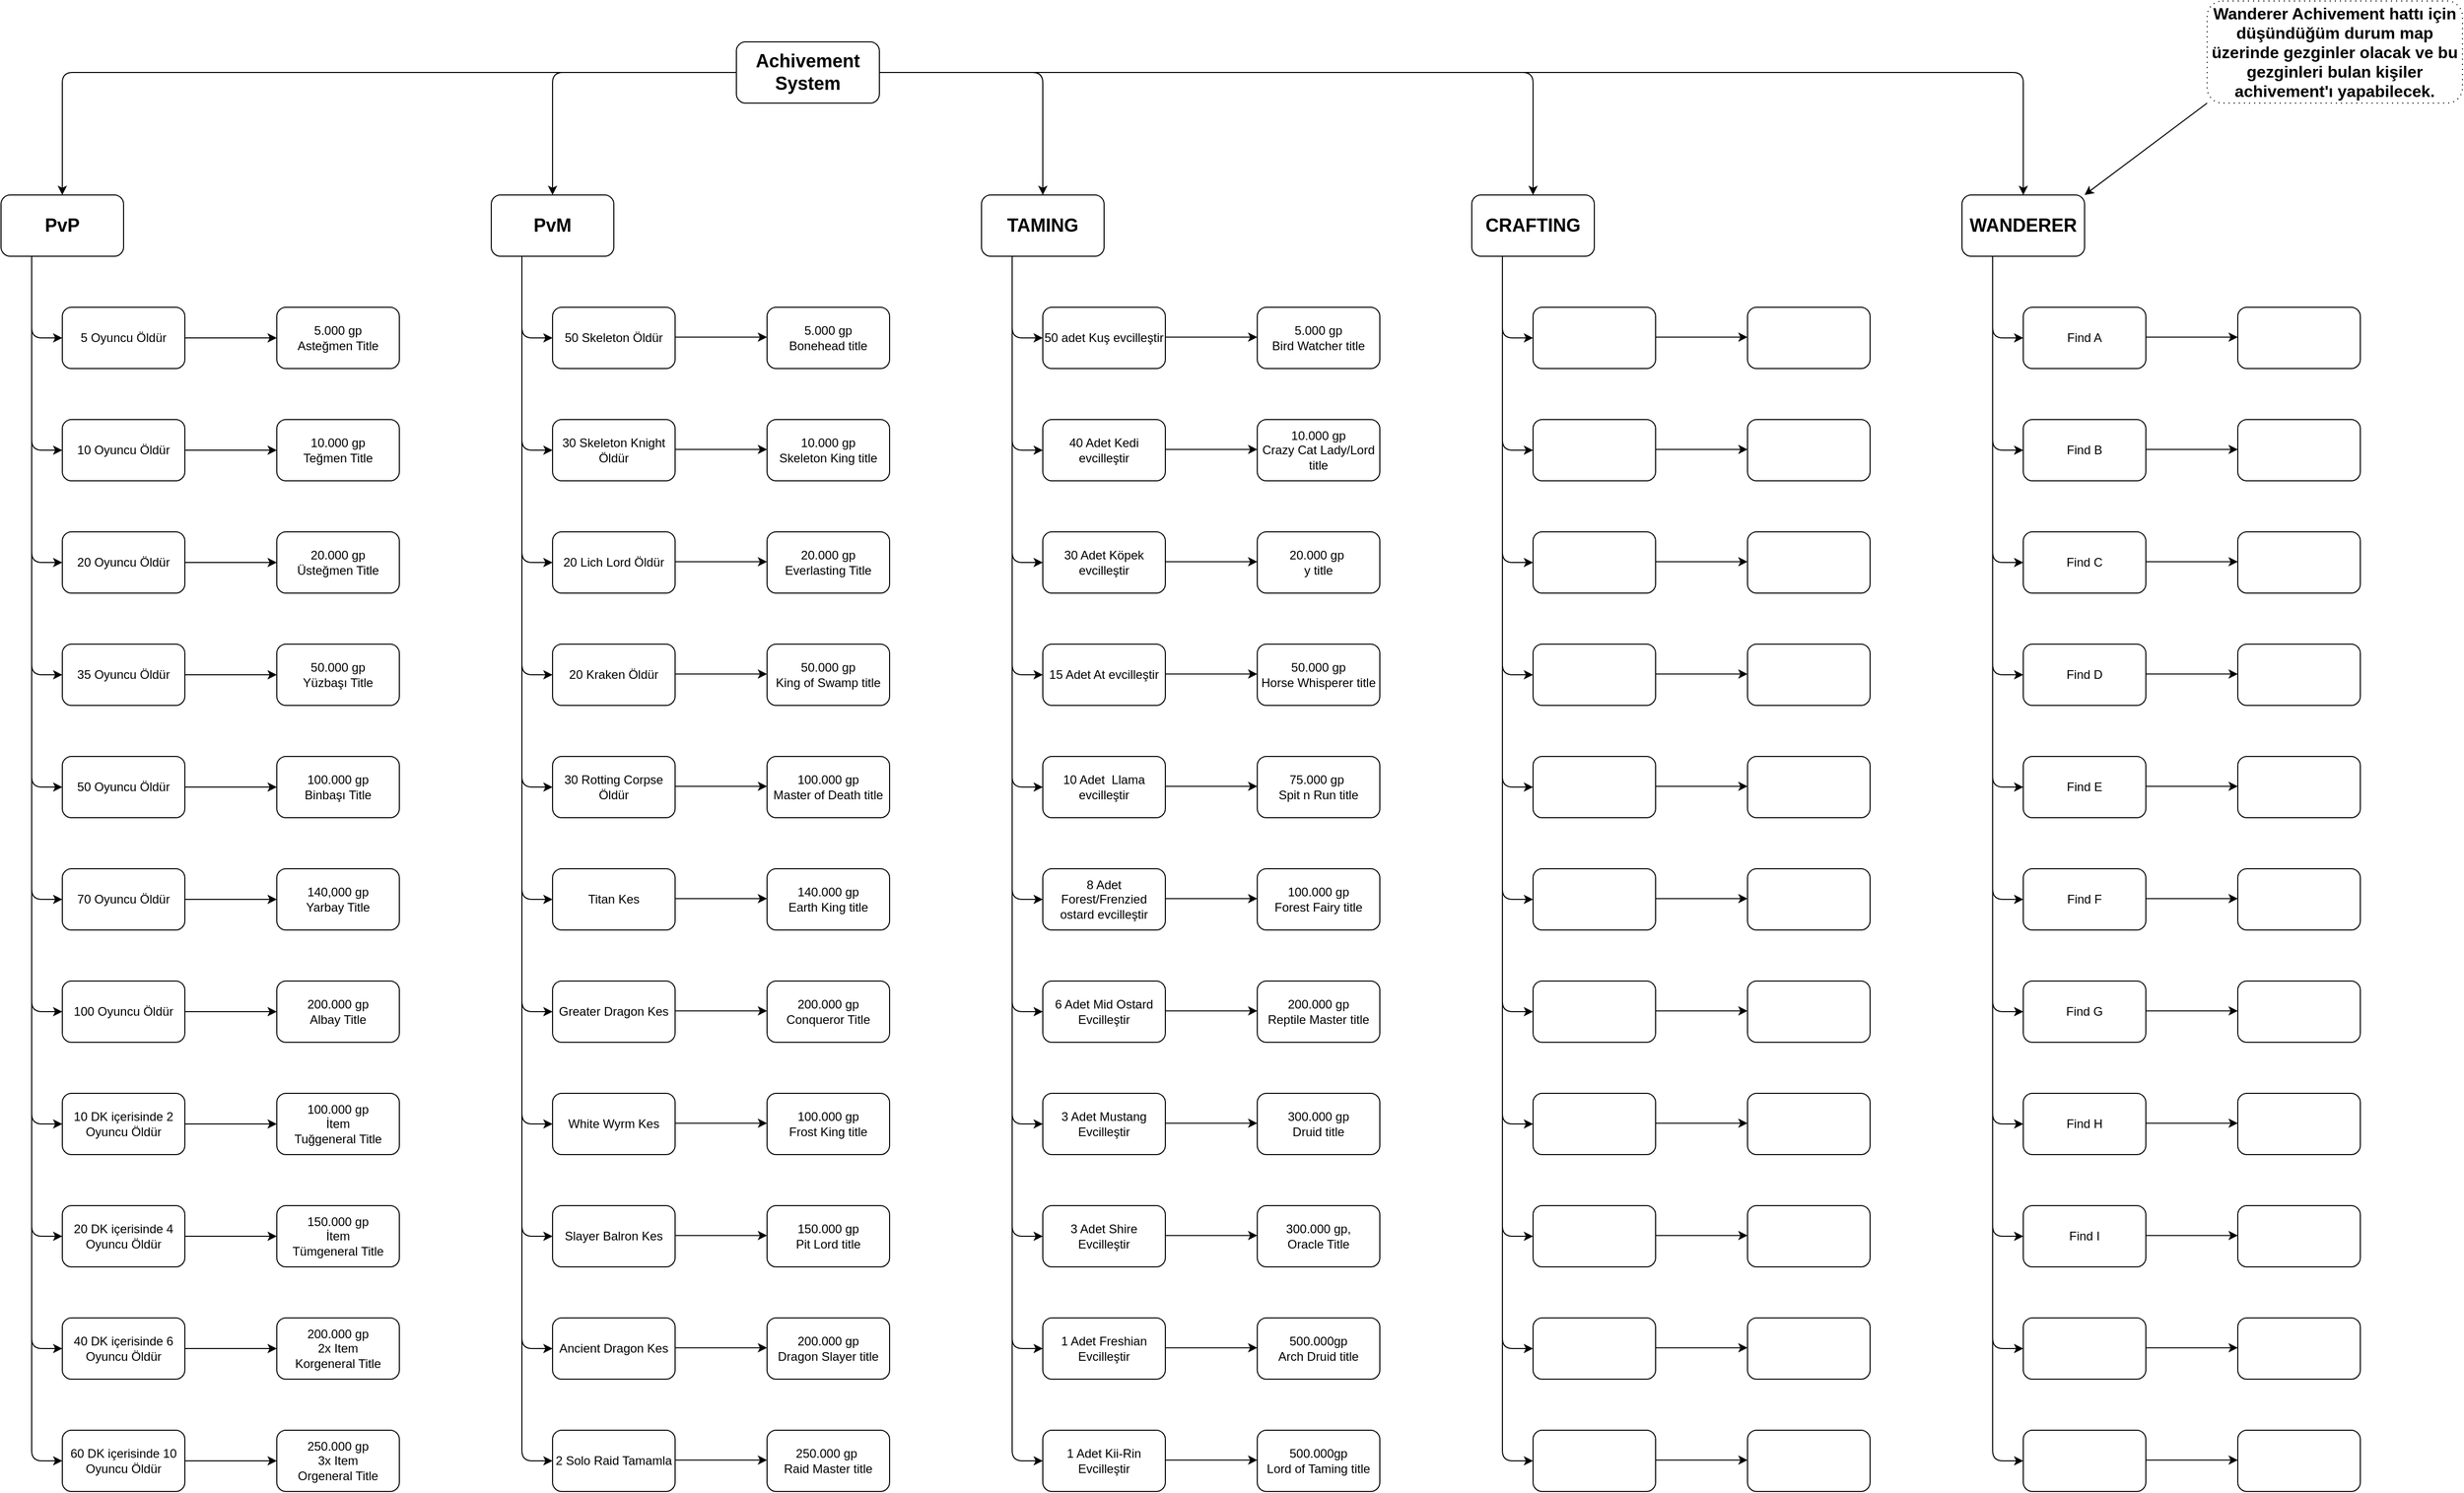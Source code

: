 <mxfile version="14.2.5" type="github">
  <diagram id="s364JGcUKSa12-7OBkJO" name="Achivement Tree">
    <mxGraphModel dx="-8578" dy="772" grid="1" gridSize="10" guides="1" tooltips="1" connect="1" arrows="1" fold="1" page="1" pageScale="1" pageWidth="5000" pageHeight="5000" math="0" shadow="0">
      <root>
        <mxCell id="0" />
        <mxCell id="1" parent="0" />
        <mxCell id="OzWvhK6dAo9HymXKtD1C-1" value="Achivement System" style="rounded=1;whiteSpace=wrap;html=1;fontStyle=1;fontSize=18;" parent="1" vertex="1">
          <mxGeometry x="12440" y="130" width="140" height="60" as="geometry" />
        </mxCell>
        <mxCell id="OzWvhK6dAo9HymXKtD1C-2" value="PvM" style="rounded=1;whiteSpace=wrap;html=1;fontStyle=1;fontSize=18;" parent="1" vertex="1">
          <mxGeometry x="12200" y="280" width="120" height="60" as="geometry" />
        </mxCell>
        <mxCell id="OzWvhK6dAo9HymXKtD1C-3" value="PvP" style="rounded=1;whiteSpace=wrap;html=1;fontStyle=1;fontSize=18;" parent="1" vertex="1">
          <mxGeometry x="11720" y="280" width="120" height="60" as="geometry" />
        </mxCell>
        <mxCell id="OzWvhK6dAo9HymXKtD1C-4" value="TAMING" style="rounded=1;whiteSpace=wrap;html=1;fontStyle=1;fontSize=18;" parent="1" vertex="1">
          <mxGeometry x="12680" y="280" width="120" height="60" as="geometry" />
        </mxCell>
        <mxCell id="OzWvhK6dAo9HymXKtD1C-5" value="CRAFTING" style="rounded=1;whiteSpace=wrap;html=1;fontStyle=1;fontSize=18;" parent="1" vertex="1">
          <mxGeometry x="13160" y="280" width="120" height="60" as="geometry" />
        </mxCell>
        <mxCell id="OzWvhK6dAo9HymXKtD1C-6" value="" style="endArrow=classic;html=1;exitX=0;exitY=0.5;exitDx=0;exitDy=0;entryX=0.5;entryY=0;entryDx=0;entryDy=0;" parent="1" source="OzWvhK6dAo9HymXKtD1C-1" target="OzWvhK6dAo9HymXKtD1C-3" edge="1">
          <mxGeometry width="50" height="50" relative="1" as="geometry">
            <mxPoint x="12320" y="200" as="sourcePoint" />
            <mxPoint x="12370" y="150" as="targetPoint" />
            <Array as="points">
              <mxPoint x="11780" y="160" />
            </Array>
          </mxGeometry>
        </mxCell>
        <mxCell id="OzWvhK6dAo9HymXKtD1C-7" value="" style="endArrow=classic;html=1;exitX=0;exitY=0.5;exitDx=0;exitDy=0;entryX=0.5;entryY=0;entryDx=0;entryDy=0;" parent="1" source="OzWvhK6dAo9HymXKtD1C-1" target="OzWvhK6dAo9HymXKtD1C-2" edge="1">
          <mxGeometry width="50" height="50" relative="1" as="geometry">
            <mxPoint x="12470" y="370" as="sourcePoint" />
            <mxPoint x="12520" y="320" as="targetPoint" />
            <Array as="points">
              <mxPoint x="12260" y="160" />
            </Array>
          </mxGeometry>
        </mxCell>
        <mxCell id="OzWvhK6dAo9HymXKtD1C-8" value="" style="endArrow=classic;html=1;exitX=1;exitY=0.5;exitDx=0;exitDy=0;entryX=0.5;entryY=0;entryDx=0;entryDy=0;" parent="1" source="OzWvhK6dAo9HymXKtD1C-1" target="OzWvhK6dAo9HymXKtD1C-5" edge="1">
          <mxGeometry width="50" height="50" relative="1" as="geometry">
            <mxPoint x="12930" y="340" as="sourcePoint" />
            <mxPoint x="12980" y="290" as="targetPoint" />
            <Array as="points">
              <mxPoint x="13220" y="160" />
            </Array>
          </mxGeometry>
        </mxCell>
        <mxCell id="OzWvhK6dAo9HymXKtD1C-9" value="" style="endArrow=classic;html=1;exitX=1;exitY=0.5;exitDx=0;exitDy=0;entryX=0.5;entryY=0;entryDx=0;entryDy=0;" parent="1" source="OzWvhK6dAo9HymXKtD1C-1" target="OzWvhK6dAo9HymXKtD1C-4" edge="1">
          <mxGeometry width="50" height="50" relative="1" as="geometry">
            <mxPoint x="12850" y="460" as="sourcePoint" />
            <mxPoint x="12900" y="410" as="targetPoint" />
            <Array as="points">
              <mxPoint x="12740" y="160" />
            </Array>
          </mxGeometry>
        </mxCell>
        <mxCell id="OzWvhK6dAo9HymXKtD1C-10" value="5 Oyuncu Öldür" style="rounded=1;whiteSpace=wrap;html=1;" parent="1" vertex="1">
          <mxGeometry x="11780" y="390" width="120" height="60" as="geometry" />
        </mxCell>
        <mxCell id="MRAyvvZyPW6zGo8ZCI47-1" value="" style="endArrow=classic;html=1;exitX=0.25;exitY=1;exitDx=0;exitDy=0;entryX=0;entryY=0.5;entryDx=0;entryDy=0;" parent="1" source="OzWvhK6dAo9HymXKtD1C-3" target="OzWvhK6dAo9HymXKtD1C-10" edge="1">
          <mxGeometry width="50" height="50" relative="1" as="geometry">
            <mxPoint x="11690" y="540" as="sourcePoint" />
            <mxPoint x="11740" y="490" as="targetPoint" />
            <Array as="points">
              <mxPoint x="11750" y="420" />
            </Array>
          </mxGeometry>
        </mxCell>
        <mxCell id="MRAyvvZyPW6zGo8ZCI47-2" value="10 Oyuncu Öldür" style="rounded=1;whiteSpace=wrap;html=1;" parent="1" vertex="1">
          <mxGeometry x="11780" y="500" width="120" height="60" as="geometry" />
        </mxCell>
        <mxCell id="MRAyvvZyPW6zGo8ZCI47-3" value="" style="endArrow=classic;html=1;exitX=0.25;exitY=1;exitDx=0;exitDy=0;entryX=0;entryY=0.5;entryDx=0;entryDy=0;" parent="1" source="OzWvhK6dAo9HymXKtD1C-3" target="MRAyvvZyPW6zGo8ZCI47-2" edge="1">
          <mxGeometry width="50" height="50" relative="1" as="geometry">
            <mxPoint x="11780" y="670" as="sourcePoint" />
            <mxPoint x="11830" y="620" as="targetPoint" />
            <Array as="points">
              <mxPoint x="11750" y="530" />
            </Array>
          </mxGeometry>
        </mxCell>
        <mxCell id="MRAyvvZyPW6zGo8ZCI47-4" value="20 Oyuncu Öldür" style="rounded=1;whiteSpace=wrap;html=1;" parent="1" vertex="1">
          <mxGeometry x="11780" y="610" width="120" height="60" as="geometry" />
        </mxCell>
        <mxCell id="MRAyvvZyPW6zGo8ZCI47-5" value="35 Oyuncu Öldür" style="rounded=1;whiteSpace=wrap;html=1;" parent="1" vertex="1">
          <mxGeometry x="11780" y="720" width="120" height="60" as="geometry" />
        </mxCell>
        <mxCell id="MRAyvvZyPW6zGo8ZCI47-6" value="50 Oyuncu Öldür" style="rounded=1;whiteSpace=wrap;html=1;" parent="1" vertex="1">
          <mxGeometry x="11780" y="830" width="120" height="60" as="geometry" />
        </mxCell>
        <mxCell id="MRAyvvZyPW6zGo8ZCI47-7" value="70 Oyuncu Öldür" style="rounded=1;whiteSpace=wrap;html=1;" parent="1" vertex="1">
          <mxGeometry x="11780" y="940" width="120" height="60" as="geometry" />
        </mxCell>
        <mxCell id="MRAyvvZyPW6zGo8ZCI47-8" value="100 Oyuncu Öldür" style="rounded=1;whiteSpace=wrap;html=1;" parent="1" vertex="1">
          <mxGeometry x="11780" y="1050" width="120" height="60" as="geometry" />
        </mxCell>
        <mxCell id="MRAyvvZyPW6zGo8ZCI47-9" value="10 DK içerisinde 2 Oyuncu Öldür" style="rounded=1;whiteSpace=wrap;html=1;" parent="1" vertex="1">
          <mxGeometry x="11780" y="1160" width="120" height="60" as="geometry" />
        </mxCell>
        <mxCell id="MRAyvvZyPW6zGo8ZCI47-10" value="20 DK içerisinde 4 Oyuncu Öldür" style="rounded=1;whiteSpace=wrap;html=1;" parent="1" vertex="1">
          <mxGeometry x="11780" y="1270" width="120" height="60" as="geometry" />
        </mxCell>
        <mxCell id="MRAyvvZyPW6zGo8ZCI47-11" value="40 DK içerisinde 6 Oyuncu Öldür" style="rounded=1;whiteSpace=wrap;html=1;" parent="1" vertex="1">
          <mxGeometry x="11780" y="1380" width="120" height="60" as="geometry" />
        </mxCell>
        <mxCell id="MRAyvvZyPW6zGo8ZCI47-12" value="60 DK içerisinde 10 Oyuncu Öldür" style="rounded=1;whiteSpace=wrap;html=1;" parent="1" vertex="1">
          <mxGeometry x="11780" y="1490" width="120" height="60" as="geometry" />
        </mxCell>
        <mxCell id="MRAyvvZyPW6zGo8ZCI47-13" value="" style="endArrow=classic;html=1;exitX=0.25;exitY=1;exitDx=0;exitDy=0;entryX=0;entryY=0.5;entryDx=0;entryDy=0;" parent="1" source="OzWvhK6dAo9HymXKtD1C-3" target="MRAyvvZyPW6zGo8ZCI47-4" edge="1">
          <mxGeometry width="50" height="50" relative="1" as="geometry">
            <mxPoint x="12010" y="570" as="sourcePoint" />
            <mxPoint x="12060" y="520" as="targetPoint" />
            <Array as="points">
              <mxPoint x="11750" y="640" />
            </Array>
          </mxGeometry>
        </mxCell>
        <mxCell id="MRAyvvZyPW6zGo8ZCI47-14" value="" style="endArrow=classic;html=1;entryX=0;entryY=0.5;entryDx=0;entryDy=0;" parent="1" target="MRAyvvZyPW6zGo8ZCI47-5" edge="1">
          <mxGeometry width="50" height="50" relative="1" as="geometry">
            <mxPoint x="11750" y="580" as="sourcePoint" />
            <mxPoint x="12010" y="650" as="targetPoint" />
            <Array as="points">
              <mxPoint x="11750" y="750" />
            </Array>
          </mxGeometry>
        </mxCell>
        <mxCell id="MRAyvvZyPW6zGo8ZCI47-15" value="" style="endArrow=classic;html=1;entryX=0;entryY=0.5;entryDx=0;entryDy=0;" parent="1" target="MRAyvvZyPW6zGo8ZCI47-6" edge="1">
          <mxGeometry width="50" height="50" relative="1" as="geometry">
            <mxPoint x="11750" y="720" as="sourcePoint" />
            <mxPoint x="11980" y="860" as="targetPoint" />
            <Array as="points">
              <mxPoint x="11750" y="860" />
            </Array>
          </mxGeometry>
        </mxCell>
        <mxCell id="MRAyvvZyPW6zGo8ZCI47-16" value="" style="endArrow=classic;html=1;entryX=0;entryY=0.5;entryDx=0;entryDy=0;" parent="1" target="MRAyvvZyPW6zGo8ZCI47-7" edge="1">
          <mxGeometry width="50" height="50" relative="1" as="geometry">
            <mxPoint x="11750" y="820" as="sourcePoint" />
            <mxPoint x="12060" y="980" as="targetPoint" />
            <Array as="points">
              <mxPoint x="11750" y="970" />
            </Array>
          </mxGeometry>
        </mxCell>
        <mxCell id="MRAyvvZyPW6zGo8ZCI47-17" value="" style="endArrow=classic;html=1;entryX=0;entryY=0.5;entryDx=0;entryDy=0;" parent="1" target="MRAyvvZyPW6zGo8ZCI47-8" edge="1">
          <mxGeometry width="50" height="50" relative="1" as="geometry">
            <mxPoint x="11750" y="940" as="sourcePoint" />
            <mxPoint x="12010" y="1100" as="targetPoint" />
            <Array as="points">
              <mxPoint x="11750" y="1080" />
            </Array>
          </mxGeometry>
        </mxCell>
        <mxCell id="MRAyvvZyPW6zGo8ZCI47-18" value="" style="endArrow=classic;html=1;entryX=0;entryY=0.5;entryDx=0;entryDy=0;" parent="1" target="MRAyvvZyPW6zGo8ZCI47-9" edge="1">
          <mxGeometry width="50" height="50" relative="1" as="geometry">
            <mxPoint x="11750" y="1050" as="sourcePoint" />
            <mxPoint x="12090" y="1260" as="targetPoint" />
            <Array as="points">
              <mxPoint x="11750" y="1190" />
            </Array>
          </mxGeometry>
        </mxCell>
        <mxCell id="MRAyvvZyPW6zGo8ZCI47-19" value="" style="endArrow=classic;html=1;entryX=0;entryY=0.5;entryDx=0;entryDy=0;" parent="1" target="MRAyvvZyPW6zGo8ZCI47-10" edge="1">
          <mxGeometry width="50" height="50" relative="1" as="geometry">
            <mxPoint x="11750" y="1160" as="sourcePoint" />
            <mxPoint x="12090" y="1270" as="targetPoint" />
            <Array as="points">
              <mxPoint x="11750" y="1300" />
            </Array>
          </mxGeometry>
        </mxCell>
        <mxCell id="MRAyvvZyPW6zGo8ZCI47-20" value="" style="endArrow=classic;html=1;entryX=0;entryY=0.5;entryDx=0;entryDy=0;" parent="1" target="MRAyvvZyPW6zGo8ZCI47-11" edge="1">
          <mxGeometry width="50" height="50" relative="1" as="geometry">
            <mxPoint x="11750" y="1260" as="sourcePoint" />
            <mxPoint x="12010" y="1400" as="targetPoint" />
            <Array as="points">
              <mxPoint x="11750" y="1410" />
            </Array>
          </mxGeometry>
        </mxCell>
        <mxCell id="MRAyvvZyPW6zGo8ZCI47-21" value="" style="endArrow=classic;html=1;entryX=0;entryY=0.5;entryDx=0;entryDy=0;" parent="1" target="MRAyvvZyPW6zGo8ZCI47-12" edge="1">
          <mxGeometry width="50" height="50" relative="1" as="geometry">
            <mxPoint x="11750" y="1380" as="sourcePoint" />
            <mxPoint x="12030" y="1490" as="targetPoint" />
            <Array as="points">
              <mxPoint x="11750" y="1520" />
            </Array>
          </mxGeometry>
        </mxCell>
        <mxCell id="MRAyvvZyPW6zGo8ZCI47-22" value="WANDERER" style="rounded=1;whiteSpace=wrap;html=1;fontStyle=1;fontSize=18;" parent="1" vertex="1">
          <mxGeometry x="13640" y="280" width="120" height="60" as="geometry" />
        </mxCell>
        <mxCell id="MRAyvvZyPW6zGo8ZCI47-23" value="" style="endArrow=classic;html=1;exitX=1;exitY=0.5;exitDx=0;exitDy=0;entryX=0.5;entryY=0;entryDx=0;entryDy=0;" parent="1" source="OzWvhK6dAo9HymXKtD1C-1" target="MRAyvvZyPW6zGo8ZCI47-22" edge="1">
          <mxGeometry width="50" height="50" relative="1" as="geometry">
            <mxPoint x="12970" y="480" as="sourcePoint" />
            <mxPoint x="13020" y="430" as="targetPoint" />
            <Array as="points">
              <mxPoint x="13700" y="160" />
            </Array>
          </mxGeometry>
        </mxCell>
        <mxCell id="MRAyvvZyPW6zGo8ZCI47-24" value="50 Skeleton Öldür" style="rounded=1;whiteSpace=wrap;html=1;" parent="1" vertex="1">
          <mxGeometry x="12260" y="390" width="120" height="60" as="geometry" />
        </mxCell>
        <mxCell id="MRAyvvZyPW6zGo8ZCI47-25" value="30 Skeleton Knight Öldür" style="rounded=1;whiteSpace=wrap;html=1;" parent="1" vertex="1">
          <mxGeometry x="12260" y="500" width="120" height="60" as="geometry" />
        </mxCell>
        <mxCell id="MRAyvvZyPW6zGo8ZCI47-26" value="20 Lich Lord Öldür" style="rounded=1;whiteSpace=wrap;html=1;" parent="1" vertex="1">
          <mxGeometry x="12260" y="610" width="120" height="60" as="geometry" />
        </mxCell>
        <mxCell id="MRAyvvZyPW6zGo8ZCI47-27" value="20 Kraken Öldür" style="rounded=1;whiteSpace=wrap;html=1;" parent="1" vertex="1">
          <mxGeometry x="12260" y="720" width="120" height="60" as="geometry" />
        </mxCell>
        <mxCell id="MRAyvvZyPW6zGo8ZCI47-28" value="&lt;span&gt;30 Rotting Corpse Öldür&lt;/span&gt;" style="rounded=1;whiteSpace=wrap;html=1;" parent="1" vertex="1">
          <mxGeometry x="12260" y="830" width="120" height="60" as="geometry" />
        </mxCell>
        <mxCell id="MRAyvvZyPW6zGo8ZCI47-29" value="Titan Kes" style="rounded=1;whiteSpace=wrap;html=1;" parent="1" vertex="1">
          <mxGeometry x="12260" y="940" width="120" height="60" as="geometry" />
        </mxCell>
        <mxCell id="MRAyvvZyPW6zGo8ZCI47-30" value="Greater Dragon Kes" style="rounded=1;whiteSpace=wrap;html=1;" parent="1" vertex="1">
          <mxGeometry x="12260" y="1050" width="120" height="60" as="geometry" />
        </mxCell>
        <mxCell id="MRAyvvZyPW6zGo8ZCI47-31" value="White Wyrm Kes" style="rounded=1;whiteSpace=wrap;html=1;" parent="1" vertex="1">
          <mxGeometry x="12260" y="1160" width="120" height="60" as="geometry" />
        </mxCell>
        <mxCell id="MRAyvvZyPW6zGo8ZCI47-32" value="Slayer Balron Kes" style="rounded=1;whiteSpace=wrap;html=1;" parent="1" vertex="1">
          <mxGeometry x="12260" y="1270" width="120" height="60" as="geometry" />
        </mxCell>
        <mxCell id="MRAyvvZyPW6zGo8ZCI47-33" value="Ancient Dragon Kes" style="rounded=1;whiteSpace=wrap;html=1;" parent="1" vertex="1">
          <mxGeometry x="12260" y="1380" width="120" height="60" as="geometry" />
        </mxCell>
        <mxCell id="MRAyvvZyPW6zGo8ZCI47-34" value="2 Solo Raid Tamamla" style="rounded=1;whiteSpace=wrap;html=1;" parent="1" vertex="1">
          <mxGeometry x="12260" y="1490" width="120" height="60" as="geometry" />
        </mxCell>
        <mxCell id="MRAyvvZyPW6zGo8ZCI47-35" value="" style="endArrow=classic;html=1;entryX=0;entryY=0.5;entryDx=0;entryDy=0;" parent="1" edge="1">
          <mxGeometry width="50" height="50" relative="1" as="geometry">
            <mxPoint x="12230" y="580" as="sourcePoint" />
            <mxPoint x="12260" y="750" as="targetPoint" />
            <Array as="points">
              <mxPoint x="12230" y="750" />
            </Array>
          </mxGeometry>
        </mxCell>
        <mxCell id="MRAyvvZyPW6zGo8ZCI47-36" value="" style="endArrow=classic;html=1;entryX=0;entryY=0.5;entryDx=0;entryDy=0;" parent="1" edge="1">
          <mxGeometry width="50" height="50" relative="1" as="geometry">
            <mxPoint x="12230" y="720" as="sourcePoint" />
            <mxPoint x="12260" y="860" as="targetPoint" />
            <Array as="points">
              <mxPoint x="12230" y="860" />
            </Array>
          </mxGeometry>
        </mxCell>
        <mxCell id="MRAyvvZyPW6zGo8ZCI47-37" value="" style="endArrow=classic;html=1;entryX=0;entryY=0.5;entryDx=0;entryDy=0;" parent="1" edge="1">
          <mxGeometry width="50" height="50" relative="1" as="geometry">
            <mxPoint x="12230" y="820" as="sourcePoint" />
            <mxPoint x="12260" y="970" as="targetPoint" />
            <Array as="points">
              <mxPoint x="12230" y="970" />
            </Array>
          </mxGeometry>
        </mxCell>
        <mxCell id="MRAyvvZyPW6zGo8ZCI47-38" value="" style="endArrow=classic;html=1;entryX=0;entryY=0.5;entryDx=0;entryDy=0;" parent="1" edge="1">
          <mxGeometry width="50" height="50" relative="1" as="geometry">
            <mxPoint x="12230" y="940" as="sourcePoint" />
            <mxPoint x="12260" y="1080" as="targetPoint" />
            <Array as="points">
              <mxPoint x="12230" y="1080" />
            </Array>
          </mxGeometry>
        </mxCell>
        <mxCell id="MRAyvvZyPW6zGo8ZCI47-39" value="" style="endArrow=classic;html=1;entryX=0;entryY=0.5;entryDx=0;entryDy=0;" parent="1" edge="1">
          <mxGeometry width="50" height="50" relative="1" as="geometry">
            <mxPoint x="12230" y="1050" as="sourcePoint" />
            <mxPoint x="12260" y="1190" as="targetPoint" />
            <Array as="points">
              <mxPoint x="12230" y="1190" />
            </Array>
          </mxGeometry>
        </mxCell>
        <mxCell id="MRAyvvZyPW6zGo8ZCI47-40" value="" style="endArrow=classic;html=1;entryX=0;entryY=0.5;entryDx=0;entryDy=0;" parent="1" edge="1">
          <mxGeometry width="50" height="50" relative="1" as="geometry">
            <mxPoint x="12230" y="1160" as="sourcePoint" />
            <mxPoint x="12260" y="1300" as="targetPoint" />
            <Array as="points">
              <mxPoint x="12230" y="1300" />
            </Array>
          </mxGeometry>
        </mxCell>
        <mxCell id="MRAyvvZyPW6zGo8ZCI47-41" value="" style="endArrow=classic;html=1;entryX=0;entryY=0.5;entryDx=0;entryDy=0;" parent="1" edge="1">
          <mxGeometry width="50" height="50" relative="1" as="geometry">
            <mxPoint x="12230" y="1260" as="sourcePoint" />
            <mxPoint x="12260" y="1410" as="targetPoint" />
            <Array as="points">
              <mxPoint x="12230" y="1410" />
            </Array>
          </mxGeometry>
        </mxCell>
        <mxCell id="MRAyvvZyPW6zGo8ZCI47-42" value="" style="endArrow=classic;html=1;entryX=0;entryY=0.5;entryDx=0;entryDy=0;" parent="1" edge="1">
          <mxGeometry width="50" height="50" relative="1" as="geometry">
            <mxPoint x="12230" y="1380" as="sourcePoint" />
            <mxPoint x="12260" y="1520" as="targetPoint" />
            <Array as="points">
              <mxPoint x="12230" y="1520" />
            </Array>
          </mxGeometry>
        </mxCell>
        <mxCell id="MRAyvvZyPW6zGo8ZCI47-43" value="" style="endArrow=classic;html=1;exitX=0.25;exitY=1;exitDx=0;exitDy=0;entryX=0;entryY=0.5;entryDx=0;entryDy=0;" parent="1" source="OzWvhK6dAo9HymXKtD1C-2" target="MRAyvvZyPW6zGo8ZCI47-24" edge="1">
          <mxGeometry width="50" height="50" relative="1" as="geometry">
            <mxPoint x="12090" y="510" as="sourcePoint" />
            <mxPoint x="12140" y="460" as="targetPoint" />
            <Array as="points">
              <mxPoint x="12230" y="420" />
            </Array>
          </mxGeometry>
        </mxCell>
        <mxCell id="MRAyvvZyPW6zGo8ZCI47-44" value="" style="endArrow=classic;html=1;exitX=0.25;exitY=1;exitDx=0;exitDy=0;entryX=0;entryY=0.5;entryDx=0;entryDy=0;" parent="1" source="OzWvhK6dAo9HymXKtD1C-2" target="MRAyvvZyPW6zGo8ZCI47-25" edge="1">
          <mxGeometry width="50" height="50" relative="1" as="geometry">
            <mxPoint x="12160" y="500" as="sourcePoint" />
            <mxPoint x="12210" y="450" as="targetPoint" />
            <Array as="points">
              <mxPoint x="12230" y="530" />
            </Array>
          </mxGeometry>
        </mxCell>
        <mxCell id="MRAyvvZyPW6zGo8ZCI47-45" value="" style="endArrow=classic;html=1;exitX=0.25;exitY=1;exitDx=0;exitDy=0;entryX=0;entryY=0.5;entryDx=0;entryDy=0;" parent="1" source="OzWvhK6dAo9HymXKtD1C-2" target="MRAyvvZyPW6zGo8ZCI47-26" edge="1">
          <mxGeometry width="50" height="50" relative="1" as="geometry">
            <mxPoint x="12120" y="600" as="sourcePoint" />
            <mxPoint x="12170" y="550" as="targetPoint" />
            <Array as="points">
              <mxPoint x="12230" y="640" />
            </Array>
          </mxGeometry>
        </mxCell>
        <mxCell id="MRAyvvZyPW6zGo8ZCI47-46" value="5.000 gp&lt;br&gt;Asteğmen Title" style="rounded=1;whiteSpace=wrap;html=1;" parent="1" vertex="1">
          <mxGeometry x="11990" y="390" width="120" height="60" as="geometry" />
        </mxCell>
        <mxCell id="MRAyvvZyPW6zGo8ZCI47-47" value="10.000 gp&lt;br&gt;Teğmen Title" style="rounded=1;whiteSpace=wrap;html=1;" parent="1" vertex="1">
          <mxGeometry x="11990" y="500" width="120" height="60" as="geometry" />
        </mxCell>
        <mxCell id="MRAyvvZyPW6zGo8ZCI47-48" value="20.000 gp&lt;br&gt;Üsteğmen Title" style="rounded=1;whiteSpace=wrap;html=1;" parent="1" vertex="1">
          <mxGeometry x="11990" y="610" width="120" height="60" as="geometry" />
        </mxCell>
        <mxCell id="MRAyvvZyPW6zGo8ZCI47-49" value="50.000 gp&lt;br&gt;Yüzbaşı Title" style="rounded=1;whiteSpace=wrap;html=1;" parent="1" vertex="1">
          <mxGeometry x="11990" y="720" width="120" height="60" as="geometry" />
        </mxCell>
        <mxCell id="MRAyvvZyPW6zGo8ZCI47-50" value="100.000 gp&lt;br&gt;Binbaşı Title" style="rounded=1;whiteSpace=wrap;html=1;" parent="1" vertex="1">
          <mxGeometry x="11990" y="830" width="120" height="60" as="geometry" />
        </mxCell>
        <mxCell id="MRAyvvZyPW6zGo8ZCI47-51" value="140,000 gp&lt;br&gt;Yarbay Title" style="rounded=1;whiteSpace=wrap;html=1;" parent="1" vertex="1">
          <mxGeometry x="11990" y="940" width="120" height="60" as="geometry" />
        </mxCell>
        <mxCell id="MRAyvvZyPW6zGo8ZCI47-52" value="200.000 gp&lt;br&gt;Albay Title" style="rounded=1;whiteSpace=wrap;html=1;" parent="1" vertex="1">
          <mxGeometry x="11990" y="1050" width="120" height="60" as="geometry" />
        </mxCell>
        <mxCell id="MRAyvvZyPW6zGo8ZCI47-53" value="100.000 gp&lt;br&gt;İtem&lt;br&gt;Tuğgeneral Title" style="rounded=1;whiteSpace=wrap;html=1;" parent="1" vertex="1">
          <mxGeometry x="11990" y="1160" width="120" height="60" as="geometry" />
        </mxCell>
        <mxCell id="MRAyvvZyPW6zGo8ZCI47-54" value="150.000 gp&lt;br&gt;İtem&lt;br&gt;Tümgeneral Title" style="rounded=1;whiteSpace=wrap;html=1;" parent="1" vertex="1">
          <mxGeometry x="11990" y="1270" width="120" height="60" as="geometry" />
        </mxCell>
        <mxCell id="MRAyvvZyPW6zGo8ZCI47-55" value="200.000 gp&lt;br&gt;2x Item&lt;br&gt;Korgeneral Title" style="rounded=1;whiteSpace=wrap;html=1;" parent="1" vertex="1">
          <mxGeometry x="11990" y="1380" width="120" height="60" as="geometry" />
        </mxCell>
        <mxCell id="MRAyvvZyPW6zGo8ZCI47-56" value="250.000 gp&lt;br&gt;3x Item&lt;br&gt;Orgeneral Title" style="rounded=1;whiteSpace=wrap;html=1;" parent="1" vertex="1">
          <mxGeometry x="11990" y="1490" width="120" height="60" as="geometry" />
        </mxCell>
        <mxCell id="MRAyvvZyPW6zGo8ZCI47-57" value="" style="endArrow=classic;html=1;exitX=1;exitY=0.5;exitDx=0;exitDy=0;entryX=0;entryY=0.5;entryDx=0;entryDy=0;" parent="1" source="OzWvhK6dAo9HymXKtD1C-10" target="MRAyvvZyPW6zGo8ZCI47-46" edge="1">
          <mxGeometry width="50" height="50" relative="1" as="geometry">
            <mxPoint x="11630" y="670" as="sourcePoint" />
            <mxPoint x="11680" y="620" as="targetPoint" />
          </mxGeometry>
        </mxCell>
        <mxCell id="MRAyvvZyPW6zGo8ZCI47-58" value="" style="endArrow=classic;html=1;exitX=1;exitY=0.5;exitDx=0;exitDy=0;entryX=0;entryY=0.5;entryDx=0;entryDy=0;" parent="1" source="MRAyvvZyPW6zGo8ZCI47-2" target="MRAyvvZyPW6zGo8ZCI47-47" edge="1">
          <mxGeometry width="50" height="50" relative="1" as="geometry">
            <mxPoint x="11670" y="640" as="sourcePoint" />
            <mxPoint x="11720" y="590" as="targetPoint" />
          </mxGeometry>
        </mxCell>
        <mxCell id="MRAyvvZyPW6zGo8ZCI47-59" value="" style="endArrow=classic;html=1;exitX=1;exitY=0.5;exitDx=0;exitDy=0;entryX=0;entryY=0.5;entryDx=0;entryDy=0;" parent="1" source="MRAyvvZyPW6zGo8ZCI47-4" target="MRAyvvZyPW6zGo8ZCI47-48" edge="1">
          <mxGeometry width="50" height="50" relative="1" as="geometry">
            <mxPoint x="11640" y="650" as="sourcePoint" />
            <mxPoint x="11690" y="600" as="targetPoint" />
          </mxGeometry>
        </mxCell>
        <mxCell id="MRAyvvZyPW6zGo8ZCI47-60" value="" style="endArrow=classic;html=1;exitX=1;exitY=0.5;exitDx=0;exitDy=0;entryX=0;entryY=0.5;entryDx=0;entryDy=0;" parent="1" source="MRAyvvZyPW6zGo8ZCI47-5" target="MRAyvvZyPW6zGo8ZCI47-49" edge="1">
          <mxGeometry width="50" height="50" relative="1" as="geometry">
            <mxPoint x="11610" y="760" as="sourcePoint" />
            <mxPoint x="11660" y="710" as="targetPoint" />
          </mxGeometry>
        </mxCell>
        <mxCell id="MRAyvvZyPW6zGo8ZCI47-61" value="" style="endArrow=classic;html=1;exitX=1;exitY=0.5;exitDx=0;exitDy=0;entryX=0;entryY=0.5;entryDx=0;entryDy=0;" parent="1" source="MRAyvvZyPW6zGo8ZCI47-6" target="MRAyvvZyPW6zGo8ZCI47-50" edge="1">
          <mxGeometry width="50" height="50" relative="1" as="geometry">
            <mxPoint x="11610" y="880" as="sourcePoint" />
            <mxPoint x="11660" y="830" as="targetPoint" />
          </mxGeometry>
        </mxCell>
        <mxCell id="MRAyvvZyPW6zGo8ZCI47-62" value="" style="endArrow=classic;html=1;exitX=1;exitY=0.5;exitDx=0;exitDy=0;entryX=0;entryY=0.5;entryDx=0;entryDy=0;" parent="1" source="MRAyvvZyPW6zGo8ZCI47-7" target="MRAyvvZyPW6zGo8ZCI47-51" edge="1">
          <mxGeometry width="50" height="50" relative="1" as="geometry">
            <mxPoint x="11640" y="960" as="sourcePoint" />
            <mxPoint x="11690" y="910" as="targetPoint" />
          </mxGeometry>
        </mxCell>
        <mxCell id="MRAyvvZyPW6zGo8ZCI47-63" value="" style="endArrow=classic;html=1;exitX=1;exitY=0.5;exitDx=0;exitDy=0;entryX=0;entryY=0.5;entryDx=0;entryDy=0;" parent="1" source="MRAyvvZyPW6zGo8ZCI47-8" target="MRAyvvZyPW6zGo8ZCI47-52" edge="1">
          <mxGeometry width="50" height="50" relative="1" as="geometry">
            <mxPoint x="11680" y="1050" as="sourcePoint" />
            <mxPoint x="11730" y="1000" as="targetPoint" />
          </mxGeometry>
        </mxCell>
        <mxCell id="MRAyvvZyPW6zGo8ZCI47-64" value="" style="endArrow=classic;html=1;exitX=1;exitY=0.5;exitDx=0;exitDy=0;entryX=0;entryY=0.5;entryDx=0;entryDy=0;" parent="1" source="MRAyvvZyPW6zGo8ZCI47-9" target="MRAyvvZyPW6zGo8ZCI47-53" edge="1">
          <mxGeometry width="50" height="50" relative="1" as="geometry">
            <mxPoint x="11620" y="1250" as="sourcePoint" />
            <mxPoint x="11670" y="1200" as="targetPoint" />
          </mxGeometry>
        </mxCell>
        <mxCell id="MRAyvvZyPW6zGo8ZCI47-65" value="" style="endArrow=classic;html=1;exitX=1;exitY=0.5;exitDx=0;exitDy=0;entryX=0;entryY=0.5;entryDx=0;entryDy=0;" parent="1" source="MRAyvvZyPW6zGo8ZCI47-10" target="MRAyvvZyPW6zGo8ZCI47-54" edge="1">
          <mxGeometry width="50" height="50" relative="1" as="geometry">
            <mxPoint x="11650" y="1340" as="sourcePoint" />
            <mxPoint x="11700" y="1290" as="targetPoint" />
          </mxGeometry>
        </mxCell>
        <mxCell id="MRAyvvZyPW6zGo8ZCI47-66" value="" style="endArrow=classic;html=1;exitX=1;exitY=0.5;exitDx=0;exitDy=0;entryX=0;entryY=0.5;entryDx=0;entryDy=0;" parent="1" source="MRAyvvZyPW6zGo8ZCI47-11" target="MRAyvvZyPW6zGo8ZCI47-55" edge="1">
          <mxGeometry width="50" height="50" relative="1" as="geometry">
            <mxPoint x="11610" y="1390" as="sourcePoint" />
            <mxPoint x="11660" y="1340" as="targetPoint" />
          </mxGeometry>
        </mxCell>
        <mxCell id="MRAyvvZyPW6zGo8ZCI47-67" value="" style="endArrow=classic;html=1;exitX=1;exitY=0.5;exitDx=0;exitDy=0;entryX=0;entryY=0.5;entryDx=0;entryDy=0;" parent="1" source="MRAyvvZyPW6zGo8ZCI47-12" target="MRAyvvZyPW6zGo8ZCI47-56" edge="1">
          <mxGeometry width="50" height="50" relative="1" as="geometry">
            <mxPoint x="11620" y="1500" as="sourcePoint" />
            <mxPoint x="11670" y="1450" as="targetPoint" />
          </mxGeometry>
        </mxCell>
        <mxCell id="MRAyvvZyPW6zGo8ZCI47-68" value="5.000 gp&lt;br&gt;Bonehead title" style="rounded=1;whiteSpace=wrap;html=1;" parent="1" vertex="1">
          <mxGeometry x="12470" y="390" width="120" height="60" as="geometry" />
        </mxCell>
        <mxCell id="MRAyvvZyPW6zGo8ZCI47-69" value="10.000 gp&lt;br&gt;Skeleton King title" style="rounded=1;whiteSpace=wrap;html=1;" parent="1" vertex="1">
          <mxGeometry x="12470" y="500" width="120" height="60" as="geometry" />
        </mxCell>
        <mxCell id="MRAyvvZyPW6zGo8ZCI47-70" value="20.000 gp&lt;br&gt;Everlasting Title" style="rounded=1;whiteSpace=wrap;html=1;" parent="1" vertex="1">
          <mxGeometry x="12470" y="610" width="120" height="60" as="geometry" />
        </mxCell>
        <mxCell id="MRAyvvZyPW6zGo8ZCI47-71" value="50.000 gp&lt;br&gt;King of Swamp title" style="rounded=1;whiteSpace=wrap;html=1;" parent="1" vertex="1">
          <mxGeometry x="12470" y="720" width="120" height="60" as="geometry" />
        </mxCell>
        <mxCell id="MRAyvvZyPW6zGo8ZCI47-72" value="100.000 gp&lt;br&gt;Master of Death title" style="rounded=1;whiteSpace=wrap;html=1;" parent="1" vertex="1">
          <mxGeometry x="12470" y="830" width="120" height="60" as="geometry" />
        </mxCell>
        <mxCell id="MRAyvvZyPW6zGo8ZCI47-73" value="140.000 gp&lt;br&gt;Earth King title" style="rounded=1;whiteSpace=wrap;html=1;" parent="1" vertex="1">
          <mxGeometry x="12470" y="940" width="120" height="60" as="geometry" />
        </mxCell>
        <mxCell id="MRAyvvZyPW6zGo8ZCI47-74" value="200.000 gp&lt;br&gt;Conqueror Title" style="rounded=1;whiteSpace=wrap;html=1;" parent="1" vertex="1">
          <mxGeometry x="12470" y="1050" width="120" height="60" as="geometry" />
        </mxCell>
        <mxCell id="MRAyvvZyPW6zGo8ZCI47-75" value="100.000 gp&lt;br&gt;Frost King title" style="rounded=1;whiteSpace=wrap;html=1;" parent="1" vertex="1">
          <mxGeometry x="12470" y="1160" width="120" height="60" as="geometry" />
        </mxCell>
        <mxCell id="MRAyvvZyPW6zGo8ZCI47-76" value="150.000 gp&lt;br&gt;Pit Lord title" style="rounded=1;whiteSpace=wrap;html=1;" parent="1" vertex="1">
          <mxGeometry x="12470" y="1270" width="120" height="60" as="geometry" />
        </mxCell>
        <mxCell id="MRAyvvZyPW6zGo8ZCI47-77" value="200.000 gp&lt;br&gt;Dragon Slayer title" style="rounded=1;whiteSpace=wrap;html=1;" parent="1" vertex="1">
          <mxGeometry x="12470" y="1380" width="120" height="60" as="geometry" />
        </mxCell>
        <mxCell id="MRAyvvZyPW6zGo8ZCI47-78" value="250.000 gp&amp;nbsp;&lt;br&gt;Raid Master title" style="rounded=1;whiteSpace=wrap;html=1;" parent="1" vertex="1">
          <mxGeometry x="12470" y="1490" width="120" height="60" as="geometry" />
        </mxCell>
        <mxCell id="MRAyvvZyPW6zGo8ZCI47-79" value="" style="endArrow=classic;html=1;exitX=1;exitY=0.5;exitDx=0;exitDy=0;entryX=0;entryY=0.5;entryDx=0;entryDy=0;" parent="1" edge="1">
          <mxGeometry width="50" height="50" relative="1" as="geometry">
            <mxPoint x="12380" y="419.29" as="sourcePoint" />
            <mxPoint x="12470" y="419.29" as="targetPoint" />
          </mxGeometry>
        </mxCell>
        <mxCell id="MRAyvvZyPW6zGo8ZCI47-80" value="" style="endArrow=classic;html=1;exitX=1;exitY=0.5;exitDx=0;exitDy=0;entryX=0;entryY=0.5;entryDx=0;entryDy=0;" parent="1" edge="1">
          <mxGeometry width="50" height="50" relative="1" as="geometry">
            <mxPoint x="12380" y="529.29" as="sourcePoint" />
            <mxPoint x="12470" y="529.29" as="targetPoint" />
          </mxGeometry>
        </mxCell>
        <mxCell id="MRAyvvZyPW6zGo8ZCI47-81" value="" style="endArrow=classic;html=1;exitX=1;exitY=0.5;exitDx=0;exitDy=0;entryX=0;entryY=0.5;entryDx=0;entryDy=0;" parent="1" edge="1">
          <mxGeometry width="50" height="50" relative="1" as="geometry">
            <mxPoint x="12380" y="639.29" as="sourcePoint" />
            <mxPoint x="12470" y="639.29" as="targetPoint" />
          </mxGeometry>
        </mxCell>
        <mxCell id="MRAyvvZyPW6zGo8ZCI47-82" value="" style="endArrow=classic;html=1;exitX=1;exitY=0.5;exitDx=0;exitDy=0;entryX=0;entryY=0.5;entryDx=0;entryDy=0;" parent="1" edge="1">
          <mxGeometry width="50" height="50" relative="1" as="geometry">
            <mxPoint x="12380" y="749.29" as="sourcePoint" />
            <mxPoint x="12470" y="749.29" as="targetPoint" />
          </mxGeometry>
        </mxCell>
        <mxCell id="MRAyvvZyPW6zGo8ZCI47-83" value="" style="endArrow=classic;html=1;exitX=1;exitY=0.5;exitDx=0;exitDy=0;entryX=0;entryY=0.5;entryDx=0;entryDy=0;" parent="1" edge="1">
          <mxGeometry width="50" height="50" relative="1" as="geometry">
            <mxPoint x="12380" y="859.29" as="sourcePoint" />
            <mxPoint x="12470" y="859.29" as="targetPoint" />
          </mxGeometry>
        </mxCell>
        <mxCell id="MRAyvvZyPW6zGo8ZCI47-84" value="" style="endArrow=classic;html=1;exitX=1;exitY=0.5;exitDx=0;exitDy=0;entryX=0;entryY=0.5;entryDx=0;entryDy=0;" parent="1" edge="1">
          <mxGeometry width="50" height="50" relative="1" as="geometry">
            <mxPoint x="12380" y="969.29" as="sourcePoint" />
            <mxPoint x="12470" y="969.29" as="targetPoint" />
          </mxGeometry>
        </mxCell>
        <mxCell id="MRAyvvZyPW6zGo8ZCI47-85" value="" style="endArrow=classic;html=1;exitX=1;exitY=0.5;exitDx=0;exitDy=0;entryX=0;entryY=0.5;entryDx=0;entryDy=0;" parent="1" edge="1">
          <mxGeometry width="50" height="50" relative="1" as="geometry">
            <mxPoint x="12380" y="1079.29" as="sourcePoint" />
            <mxPoint x="12470" y="1079.29" as="targetPoint" />
          </mxGeometry>
        </mxCell>
        <mxCell id="MRAyvvZyPW6zGo8ZCI47-86" value="" style="endArrow=classic;html=1;exitX=1;exitY=0.5;exitDx=0;exitDy=0;entryX=0;entryY=0.5;entryDx=0;entryDy=0;" parent="1" edge="1">
          <mxGeometry width="50" height="50" relative="1" as="geometry">
            <mxPoint x="12380" y="1189.29" as="sourcePoint" />
            <mxPoint x="12470" y="1189.29" as="targetPoint" />
          </mxGeometry>
        </mxCell>
        <mxCell id="MRAyvvZyPW6zGo8ZCI47-87" value="" style="endArrow=classic;html=1;exitX=1;exitY=0.5;exitDx=0;exitDy=0;entryX=0;entryY=0.5;entryDx=0;entryDy=0;" parent="1" edge="1">
          <mxGeometry width="50" height="50" relative="1" as="geometry">
            <mxPoint x="12380" y="1299.29" as="sourcePoint" />
            <mxPoint x="12470" y="1299.29" as="targetPoint" />
          </mxGeometry>
        </mxCell>
        <mxCell id="MRAyvvZyPW6zGo8ZCI47-88" value="" style="endArrow=classic;html=1;exitX=1;exitY=0.5;exitDx=0;exitDy=0;entryX=0;entryY=0.5;entryDx=0;entryDy=0;" parent="1" edge="1">
          <mxGeometry width="50" height="50" relative="1" as="geometry">
            <mxPoint x="12380" y="1409.29" as="sourcePoint" />
            <mxPoint x="12470" y="1409.29" as="targetPoint" />
          </mxGeometry>
        </mxCell>
        <mxCell id="MRAyvvZyPW6zGo8ZCI47-89" value="" style="endArrow=classic;html=1;exitX=1;exitY=0.5;exitDx=0;exitDy=0;entryX=0;entryY=0.5;entryDx=0;entryDy=0;" parent="1" edge="1">
          <mxGeometry width="50" height="50" relative="1" as="geometry">
            <mxPoint x="12380" y="1519.29" as="sourcePoint" />
            <mxPoint x="12470" y="1519.29" as="targetPoint" />
          </mxGeometry>
        </mxCell>
        <mxCell id="MRAyvvZyPW6zGo8ZCI47-134" value="50 adet Kuş evcilleştir" style="rounded=1;whiteSpace=wrap;html=1;" parent="1" vertex="1">
          <mxGeometry x="12740" y="390" width="120" height="60" as="geometry" />
        </mxCell>
        <mxCell id="MRAyvvZyPW6zGo8ZCI47-135" value="40 Adet Kedi evcilleştir" style="rounded=1;whiteSpace=wrap;html=1;" parent="1" vertex="1">
          <mxGeometry x="12740" y="500" width="120" height="60" as="geometry" />
        </mxCell>
        <mxCell id="MRAyvvZyPW6zGo8ZCI47-136" value="30 Adet Köpek evcilleştir" style="rounded=1;whiteSpace=wrap;html=1;" parent="1" vertex="1">
          <mxGeometry x="12740" y="610" width="120" height="60" as="geometry" />
        </mxCell>
        <mxCell id="MRAyvvZyPW6zGo8ZCI47-137" value="15 Adet At evcilleştir" style="rounded=1;whiteSpace=wrap;html=1;" parent="1" vertex="1">
          <mxGeometry x="12740" y="720" width="120" height="60" as="geometry" />
        </mxCell>
        <mxCell id="MRAyvvZyPW6zGo8ZCI47-138" value="&lt;span&gt;10 Adet&amp;nbsp; Llama evcilleştir&lt;/span&gt;" style="rounded=1;whiteSpace=wrap;html=1;" parent="1" vertex="1">
          <mxGeometry x="12740" y="830" width="120" height="60" as="geometry" />
        </mxCell>
        <mxCell id="MRAyvvZyPW6zGo8ZCI47-139" value="8 Adet Forest/Frenzied ostard evcilleştir" style="rounded=1;whiteSpace=wrap;html=1;" parent="1" vertex="1">
          <mxGeometry x="12740" y="940" width="120" height="60" as="geometry" />
        </mxCell>
        <mxCell id="MRAyvvZyPW6zGo8ZCI47-140" value="6 Adet Mid Ostard Evcilleştir" style="rounded=1;whiteSpace=wrap;html=1;" parent="1" vertex="1">
          <mxGeometry x="12740" y="1050" width="120" height="60" as="geometry" />
        </mxCell>
        <mxCell id="MRAyvvZyPW6zGo8ZCI47-141" value="3 Adet Mustang Evcilleştir" style="rounded=1;whiteSpace=wrap;html=1;" parent="1" vertex="1">
          <mxGeometry x="12740" y="1160" width="120" height="60" as="geometry" />
        </mxCell>
        <mxCell id="MRAyvvZyPW6zGo8ZCI47-142" value="3 Adet Shire Evcilleştir" style="rounded=1;whiteSpace=wrap;html=1;" parent="1" vertex="1">
          <mxGeometry x="12740" y="1270" width="120" height="60" as="geometry" />
        </mxCell>
        <mxCell id="MRAyvvZyPW6zGo8ZCI47-143" value="1 Adet Freshian Evcilleştir" style="rounded=1;whiteSpace=wrap;html=1;" parent="1" vertex="1">
          <mxGeometry x="12740" y="1380" width="120" height="60" as="geometry" />
        </mxCell>
        <mxCell id="MRAyvvZyPW6zGo8ZCI47-144" value="&lt;span&gt;1 Adet Kii-Rin Evcilleştir&lt;/span&gt;" style="rounded=1;whiteSpace=wrap;html=1;" parent="1" vertex="1">
          <mxGeometry x="12740" y="1490" width="120" height="60" as="geometry" />
        </mxCell>
        <mxCell id="MRAyvvZyPW6zGo8ZCI47-145" value="" style="endArrow=classic;html=1;entryX=0;entryY=0.5;entryDx=0;entryDy=0;" parent="1" edge="1">
          <mxGeometry width="50" height="50" relative="1" as="geometry">
            <mxPoint x="12710" y="580" as="sourcePoint" />
            <mxPoint x="12740" y="750" as="targetPoint" />
            <Array as="points">
              <mxPoint x="12710" y="750" />
            </Array>
          </mxGeometry>
        </mxCell>
        <mxCell id="MRAyvvZyPW6zGo8ZCI47-146" value="" style="endArrow=classic;html=1;entryX=0;entryY=0.5;entryDx=0;entryDy=0;" parent="1" edge="1">
          <mxGeometry width="50" height="50" relative="1" as="geometry">
            <mxPoint x="12710" y="720" as="sourcePoint" />
            <mxPoint x="12740" y="860" as="targetPoint" />
            <Array as="points">
              <mxPoint x="12710" y="860" />
            </Array>
          </mxGeometry>
        </mxCell>
        <mxCell id="MRAyvvZyPW6zGo8ZCI47-147" value="" style="endArrow=classic;html=1;entryX=0;entryY=0.5;entryDx=0;entryDy=0;" parent="1" edge="1">
          <mxGeometry width="50" height="50" relative="1" as="geometry">
            <mxPoint x="12710" y="820" as="sourcePoint" />
            <mxPoint x="12740" y="970" as="targetPoint" />
            <Array as="points">
              <mxPoint x="12710" y="970" />
            </Array>
          </mxGeometry>
        </mxCell>
        <mxCell id="MRAyvvZyPW6zGo8ZCI47-148" value="" style="endArrow=classic;html=1;entryX=0;entryY=0.5;entryDx=0;entryDy=0;" parent="1" edge="1">
          <mxGeometry width="50" height="50" relative="1" as="geometry">
            <mxPoint x="12710" y="940" as="sourcePoint" />
            <mxPoint x="12740" y="1080" as="targetPoint" />
            <Array as="points">
              <mxPoint x="12710" y="1080" />
            </Array>
          </mxGeometry>
        </mxCell>
        <mxCell id="MRAyvvZyPW6zGo8ZCI47-149" value="" style="endArrow=classic;html=1;entryX=0;entryY=0.5;entryDx=0;entryDy=0;" parent="1" edge="1">
          <mxGeometry width="50" height="50" relative="1" as="geometry">
            <mxPoint x="12710" y="1050" as="sourcePoint" />
            <mxPoint x="12740" y="1190" as="targetPoint" />
            <Array as="points">
              <mxPoint x="12710" y="1190" />
            </Array>
          </mxGeometry>
        </mxCell>
        <mxCell id="MRAyvvZyPW6zGo8ZCI47-150" value="" style="endArrow=classic;html=1;entryX=0;entryY=0.5;entryDx=0;entryDy=0;" parent="1" edge="1">
          <mxGeometry width="50" height="50" relative="1" as="geometry">
            <mxPoint x="12710" y="1160" as="sourcePoint" />
            <mxPoint x="12740" y="1300" as="targetPoint" />
            <Array as="points">
              <mxPoint x="12710" y="1300" />
            </Array>
          </mxGeometry>
        </mxCell>
        <mxCell id="MRAyvvZyPW6zGo8ZCI47-151" value="" style="endArrow=classic;html=1;entryX=0;entryY=0.5;entryDx=0;entryDy=0;" parent="1" edge="1">
          <mxGeometry width="50" height="50" relative="1" as="geometry">
            <mxPoint x="12710" y="1260" as="sourcePoint" />
            <mxPoint x="12740" y="1410" as="targetPoint" />
            <Array as="points">
              <mxPoint x="12710" y="1410" />
            </Array>
          </mxGeometry>
        </mxCell>
        <mxCell id="MRAyvvZyPW6zGo8ZCI47-152" value="" style="endArrow=classic;html=1;entryX=0;entryY=0.5;entryDx=0;entryDy=0;" parent="1" edge="1">
          <mxGeometry width="50" height="50" relative="1" as="geometry">
            <mxPoint x="12710" y="1380" as="sourcePoint" />
            <mxPoint x="12740" y="1520" as="targetPoint" />
            <Array as="points">
              <mxPoint x="12710" y="1520" />
            </Array>
          </mxGeometry>
        </mxCell>
        <mxCell id="MRAyvvZyPW6zGo8ZCI47-153" value="" style="endArrow=classic;html=1;exitX=0.25;exitY=1;exitDx=0;exitDy=0;entryX=0;entryY=0.5;entryDx=0;entryDy=0;" parent="1" target="MRAyvvZyPW6zGo8ZCI47-134" edge="1">
          <mxGeometry width="50" height="50" relative="1" as="geometry">
            <mxPoint x="12710" y="340" as="sourcePoint" />
            <mxPoint x="12620" y="460" as="targetPoint" />
            <Array as="points">
              <mxPoint x="12710" y="420" />
            </Array>
          </mxGeometry>
        </mxCell>
        <mxCell id="MRAyvvZyPW6zGo8ZCI47-154" value="" style="endArrow=classic;html=1;exitX=0.25;exitY=1;exitDx=0;exitDy=0;entryX=0;entryY=0.5;entryDx=0;entryDy=0;" parent="1" target="MRAyvvZyPW6zGo8ZCI47-135" edge="1">
          <mxGeometry width="50" height="50" relative="1" as="geometry">
            <mxPoint x="12710" y="340" as="sourcePoint" />
            <mxPoint x="12690" y="450" as="targetPoint" />
            <Array as="points">
              <mxPoint x="12710" y="530" />
            </Array>
          </mxGeometry>
        </mxCell>
        <mxCell id="MRAyvvZyPW6zGo8ZCI47-155" value="" style="endArrow=classic;html=1;exitX=0.25;exitY=1;exitDx=0;exitDy=0;entryX=0;entryY=0.5;entryDx=0;entryDy=0;" parent="1" target="MRAyvvZyPW6zGo8ZCI47-136" edge="1">
          <mxGeometry width="50" height="50" relative="1" as="geometry">
            <mxPoint x="12710" y="340" as="sourcePoint" />
            <mxPoint x="12650" y="550" as="targetPoint" />
            <Array as="points">
              <mxPoint x="12710" y="640" />
            </Array>
          </mxGeometry>
        </mxCell>
        <mxCell id="MRAyvvZyPW6zGo8ZCI47-156" value="5.000 gp&lt;br&gt;Bird Watcher title" style="rounded=1;whiteSpace=wrap;html=1;" parent="1" vertex="1">
          <mxGeometry x="12950" y="390" width="120" height="60" as="geometry" />
        </mxCell>
        <mxCell id="MRAyvvZyPW6zGo8ZCI47-157" value="10.000 gp&lt;br&gt;Crazy Cat Lady/Lord title" style="rounded=1;whiteSpace=wrap;html=1;" parent="1" vertex="1">
          <mxGeometry x="12950" y="500" width="120" height="60" as="geometry" />
        </mxCell>
        <mxCell id="MRAyvvZyPW6zGo8ZCI47-158" value="20.000 gp&amp;nbsp;&lt;br&gt;y title" style="rounded=1;whiteSpace=wrap;html=1;" parent="1" vertex="1">
          <mxGeometry x="12950" y="610" width="120" height="60" as="geometry" />
        </mxCell>
        <mxCell id="MRAyvvZyPW6zGo8ZCI47-159" value="50.000 gp&lt;br&gt;Horse Whisperer title" style="rounded=1;whiteSpace=wrap;html=1;" parent="1" vertex="1">
          <mxGeometry x="12950" y="720" width="120" height="60" as="geometry" />
        </mxCell>
        <mxCell id="MRAyvvZyPW6zGo8ZCI47-160" value="75.000 gp&amp;nbsp;&lt;br&gt;Spit n Run title" style="rounded=1;whiteSpace=wrap;html=1;" parent="1" vertex="1">
          <mxGeometry x="12950" y="830" width="120" height="60" as="geometry" />
        </mxCell>
        <mxCell id="MRAyvvZyPW6zGo8ZCI47-161" value="100.000 gp&lt;br&gt;Forest Fairy title" style="rounded=1;whiteSpace=wrap;html=1;" parent="1" vertex="1">
          <mxGeometry x="12950" y="940" width="120" height="60" as="geometry" />
        </mxCell>
        <mxCell id="MRAyvvZyPW6zGo8ZCI47-162" value="200.000 gp&lt;br&gt;Reptile Master title" style="rounded=1;whiteSpace=wrap;html=1;" parent="1" vertex="1">
          <mxGeometry x="12950" y="1050" width="120" height="60" as="geometry" />
        </mxCell>
        <mxCell id="MRAyvvZyPW6zGo8ZCI47-163" value="300.000 gp&lt;br&gt;Druid title" style="rounded=1;whiteSpace=wrap;html=1;" parent="1" vertex="1">
          <mxGeometry x="12950" y="1160" width="120" height="60" as="geometry" />
        </mxCell>
        <mxCell id="MRAyvvZyPW6zGo8ZCI47-164" value="300.000 gp,&lt;br&gt;Oracle Title" style="rounded=1;whiteSpace=wrap;html=1;" parent="1" vertex="1">
          <mxGeometry x="12950" y="1270" width="120" height="60" as="geometry" />
        </mxCell>
        <mxCell id="MRAyvvZyPW6zGo8ZCI47-165" value="500.000gp&lt;br&gt;Arch Druid title" style="rounded=1;whiteSpace=wrap;html=1;" parent="1" vertex="1">
          <mxGeometry x="12950" y="1380" width="120" height="60" as="geometry" />
        </mxCell>
        <mxCell id="MRAyvvZyPW6zGo8ZCI47-166" value="500.000gp&lt;br&gt;Lord of Taming title" style="rounded=1;whiteSpace=wrap;html=1;" parent="1" vertex="1">
          <mxGeometry x="12950" y="1490" width="120" height="60" as="geometry" />
        </mxCell>
        <mxCell id="MRAyvvZyPW6zGo8ZCI47-167" value="" style="endArrow=classic;html=1;exitX=1;exitY=0.5;exitDx=0;exitDy=0;entryX=0;entryY=0.5;entryDx=0;entryDy=0;" parent="1" edge="1">
          <mxGeometry width="50" height="50" relative="1" as="geometry">
            <mxPoint x="12860" y="419.29" as="sourcePoint" />
            <mxPoint x="12950" y="419.29" as="targetPoint" />
          </mxGeometry>
        </mxCell>
        <mxCell id="MRAyvvZyPW6zGo8ZCI47-168" value="" style="endArrow=classic;html=1;exitX=1;exitY=0.5;exitDx=0;exitDy=0;entryX=0;entryY=0.5;entryDx=0;entryDy=0;" parent="1" edge="1">
          <mxGeometry width="50" height="50" relative="1" as="geometry">
            <mxPoint x="12860" y="529.29" as="sourcePoint" />
            <mxPoint x="12950" y="529.29" as="targetPoint" />
          </mxGeometry>
        </mxCell>
        <mxCell id="MRAyvvZyPW6zGo8ZCI47-169" value="" style="endArrow=classic;html=1;exitX=1;exitY=0.5;exitDx=0;exitDy=0;entryX=0;entryY=0.5;entryDx=0;entryDy=0;" parent="1" edge="1">
          <mxGeometry width="50" height="50" relative="1" as="geometry">
            <mxPoint x="12860" y="639.29" as="sourcePoint" />
            <mxPoint x="12950" y="639.29" as="targetPoint" />
          </mxGeometry>
        </mxCell>
        <mxCell id="MRAyvvZyPW6zGo8ZCI47-170" value="" style="endArrow=classic;html=1;exitX=1;exitY=0.5;exitDx=0;exitDy=0;entryX=0;entryY=0.5;entryDx=0;entryDy=0;" parent="1" edge="1">
          <mxGeometry width="50" height="50" relative="1" as="geometry">
            <mxPoint x="12860" y="749.29" as="sourcePoint" />
            <mxPoint x="12950" y="749.29" as="targetPoint" />
          </mxGeometry>
        </mxCell>
        <mxCell id="MRAyvvZyPW6zGo8ZCI47-171" value="" style="endArrow=classic;html=1;exitX=1;exitY=0.5;exitDx=0;exitDy=0;entryX=0;entryY=0.5;entryDx=0;entryDy=0;" parent="1" edge="1">
          <mxGeometry width="50" height="50" relative="1" as="geometry">
            <mxPoint x="12860" y="859.29" as="sourcePoint" />
            <mxPoint x="12950" y="859.29" as="targetPoint" />
          </mxGeometry>
        </mxCell>
        <mxCell id="MRAyvvZyPW6zGo8ZCI47-172" value="" style="endArrow=classic;html=1;exitX=1;exitY=0.5;exitDx=0;exitDy=0;entryX=0;entryY=0.5;entryDx=0;entryDy=0;" parent="1" edge="1">
          <mxGeometry width="50" height="50" relative="1" as="geometry">
            <mxPoint x="12860" y="969.29" as="sourcePoint" />
            <mxPoint x="12950" y="969.29" as="targetPoint" />
          </mxGeometry>
        </mxCell>
        <mxCell id="MRAyvvZyPW6zGo8ZCI47-173" value="" style="endArrow=classic;html=1;exitX=1;exitY=0.5;exitDx=0;exitDy=0;entryX=0;entryY=0.5;entryDx=0;entryDy=0;" parent="1" edge="1">
          <mxGeometry width="50" height="50" relative="1" as="geometry">
            <mxPoint x="12860" y="1079.29" as="sourcePoint" />
            <mxPoint x="12950" y="1079.29" as="targetPoint" />
          </mxGeometry>
        </mxCell>
        <mxCell id="MRAyvvZyPW6zGo8ZCI47-174" value="" style="endArrow=classic;html=1;exitX=1;exitY=0.5;exitDx=0;exitDy=0;entryX=0;entryY=0.5;entryDx=0;entryDy=0;" parent="1" edge="1">
          <mxGeometry width="50" height="50" relative="1" as="geometry">
            <mxPoint x="12860" y="1189.29" as="sourcePoint" />
            <mxPoint x="12950" y="1189.29" as="targetPoint" />
          </mxGeometry>
        </mxCell>
        <mxCell id="MRAyvvZyPW6zGo8ZCI47-175" value="" style="endArrow=classic;html=1;exitX=1;exitY=0.5;exitDx=0;exitDy=0;entryX=0;entryY=0.5;entryDx=0;entryDy=0;" parent="1" edge="1">
          <mxGeometry width="50" height="50" relative="1" as="geometry">
            <mxPoint x="12860" y="1299.29" as="sourcePoint" />
            <mxPoint x="12950" y="1299.29" as="targetPoint" />
          </mxGeometry>
        </mxCell>
        <mxCell id="MRAyvvZyPW6zGo8ZCI47-176" value="" style="endArrow=classic;html=1;exitX=1;exitY=0.5;exitDx=0;exitDy=0;entryX=0;entryY=0.5;entryDx=0;entryDy=0;" parent="1" edge="1">
          <mxGeometry width="50" height="50" relative="1" as="geometry">
            <mxPoint x="12860" y="1409.29" as="sourcePoint" />
            <mxPoint x="12950" y="1409.29" as="targetPoint" />
          </mxGeometry>
        </mxCell>
        <mxCell id="MRAyvvZyPW6zGo8ZCI47-177" value="" style="endArrow=classic;html=1;exitX=1;exitY=0.5;exitDx=0;exitDy=0;entryX=0;entryY=0.5;entryDx=0;entryDy=0;" parent="1" edge="1">
          <mxGeometry width="50" height="50" relative="1" as="geometry">
            <mxPoint x="12860" y="1519.29" as="sourcePoint" />
            <mxPoint x="12950" y="1519.29" as="targetPoint" />
          </mxGeometry>
        </mxCell>
        <mxCell id="MRAyvvZyPW6zGo8ZCI47-178" value="" style="rounded=1;whiteSpace=wrap;html=1;" parent="1" vertex="1">
          <mxGeometry x="13220" y="390" width="120" height="60" as="geometry" />
        </mxCell>
        <mxCell id="MRAyvvZyPW6zGo8ZCI47-179" value="" style="rounded=1;whiteSpace=wrap;html=1;" parent="1" vertex="1">
          <mxGeometry x="13220" y="500" width="120" height="60" as="geometry" />
        </mxCell>
        <mxCell id="MRAyvvZyPW6zGo8ZCI47-180" value="" style="rounded=1;whiteSpace=wrap;html=1;" parent="1" vertex="1">
          <mxGeometry x="13220" y="610" width="120" height="60" as="geometry" />
        </mxCell>
        <mxCell id="MRAyvvZyPW6zGo8ZCI47-181" value="" style="rounded=1;whiteSpace=wrap;html=1;" parent="1" vertex="1">
          <mxGeometry x="13220" y="720" width="120" height="60" as="geometry" />
        </mxCell>
        <mxCell id="MRAyvvZyPW6zGo8ZCI47-182" value="" style="rounded=1;whiteSpace=wrap;html=1;" parent="1" vertex="1">
          <mxGeometry x="13220" y="830" width="120" height="60" as="geometry" />
        </mxCell>
        <mxCell id="MRAyvvZyPW6zGo8ZCI47-183" value="" style="rounded=1;whiteSpace=wrap;html=1;" parent="1" vertex="1">
          <mxGeometry x="13220" y="940" width="120" height="60" as="geometry" />
        </mxCell>
        <mxCell id="MRAyvvZyPW6zGo8ZCI47-184" value="" style="rounded=1;whiteSpace=wrap;html=1;" parent="1" vertex="1">
          <mxGeometry x="13220" y="1050" width="120" height="60" as="geometry" />
        </mxCell>
        <mxCell id="MRAyvvZyPW6zGo8ZCI47-185" value="" style="rounded=1;whiteSpace=wrap;html=1;" parent="1" vertex="1">
          <mxGeometry x="13220" y="1160" width="120" height="60" as="geometry" />
        </mxCell>
        <mxCell id="MRAyvvZyPW6zGo8ZCI47-186" value="" style="rounded=1;whiteSpace=wrap;html=1;" parent="1" vertex="1">
          <mxGeometry x="13220" y="1270" width="120" height="60" as="geometry" />
        </mxCell>
        <mxCell id="MRAyvvZyPW6zGo8ZCI47-187" value="" style="rounded=1;whiteSpace=wrap;html=1;" parent="1" vertex="1">
          <mxGeometry x="13220" y="1380" width="120" height="60" as="geometry" />
        </mxCell>
        <mxCell id="MRAyvvZyPW6zGo8ZCI47-188" value="" style="rounded=1;whiteSpace=wrap;html=1;" parent="1" vertex="1">
          <mxGeometry x="13220" y="1490" width="120" height="60" as="geometry" />
        </mxCell>
        <mxCell id="MRAyvvZyPW6zGo8ZCI47-189" value="" style="endArrow=classic;html=1;entryX=0;entryY=0.5;entryDx=0;entryDy=0;" parent="1" edge="1">
          <mxGeometry width="50" height="50" relative="1" as="geometry">
            <mxPoint x="13190" y="580" as="sourcePoint" />
            <mxPoint x="13220" y="750" as="targetPoint" />
            <Array as="points">
              <mxPoint x="13190" y="750" />
            </Array>
          </mxGeometry>
        </mxCell>
        <mxCell id="MRAyvvZyPW6zGo8ZCI47-190" value="" style="endArrow=classic;html=1;entryX=0;entryY=0.5;entryDx=0;entryDy=0;" parent="1" edge="1">
          <mxGeometry width="50" height="50" relative="1" as="geometry">
            <mxPoint x="13190" y="720" as="sourcePoint" />
            <mxPoint x="13220" y="860" as="targetPoint" />
            <Array as="points">
              <mxPoint x="13190" y="860" />
            </Array>
          </mxGeometry>
        </mxCell>
        <mxCell id="MRAyvvZyPW6zGo8ZCI47-191" value="" style="endArrow=classic;html=1;entryX=0;entryY=0.5;entryDx=0;entryDy=0;" parent="1" edge="1">
          <mxGeometry width="50" height="50" relative="1" as="geometry">
            <mxPoint x="13190" y="820" as="sourcePoint" />
            <mxPoint x="13220" y="970" as="targetPoint" />
            <Array as="points">
              <mxPoint x="13190" y="970" />
            </Array>
          </mxGeometry>
        </mxCell>
        <mxCell id="MRAyvvZyPW6zGo8ZCI47-192" value="" style="endArrow=classic;html=1;entryX=0;entryY=0.5;entryDx=0;entryDy=0;" parent="1" edge="1">
          <mxGeometry width="50" height="50" relative="1" as="geometry">
            <mxPoint x="13190" y="940" as="sourcePoint" />
            <mxPoint x="13220" y="1080" as="targetPoint" />
            <Array as="points">
              <mxPoint x="13190" y="1080" />
            </Array>
          </mxGeometry>
        </mxCell>
        <mxCell id="MRAyvvZyPW6zGo8ZCI47-193" value="" style="endArrow=classic;html=1;entryX=0;entryY=0.5;entryDx=0;entryDy=0;" parent="1" edge="1">
          <mxGeometry width="50" height="50" relative="1" as="geometry">
            <mxPoint x="13190" y="1050" as="sourcePoint" />
            <mxPoint x="13220" y="1190" as="targetPoint" />
            <Array as="points">
              <mxPoint x="13190" y="1190" />
            </Array>
          </mxGeometry>
        </mxCell>
        <mxCell id="MRAyvvZyPW6zGo8ZCI47-194" value="" style="endArrow=classic;html=1;entryX=0;entryY=0.5;entryDx=0;entryDy=0;" parent="1" edge="1">
          <mxGeometry width="50" height="50" relative="1" as="geometry">
            <mxPoint x="13190" y="1160" as="sourcePoint" />
            <mxPoint x="13220" y="1300" as="targetPoint" />
            <Array as="points">
              <mxPoint x="13190" y="1300" />
            </Array>
          </mxGeometry>
        </mxCell>
        <mxCell id="MRAyvvZyPW6zGo8ZCI47-195" value="" style="endArrow=classic;html=1;entryX=0;entryY=0.5;entryDx=0;entryDy=0;" parent="1" edge="1">
          <mxGeometry width="50" height="50" relative="1" as="geometry">
            <mxPoint x="13190" y="1260" as="sourcePoint" />
            <mxPoint x="13220" y="1410" as="targetPoint" />
            <Array as="points">
              <mxPoint x="13190" y="1410" />
            </Array>
          </mxGeometry>
        </mxCell>
        <mxCell id="MRAyvvZyPW6zGo8ZCI47-196" value="" style="endArrow=classic;html=1;entryX=0;entryY=0.5;entryDx=0;entryDy=0;" parent="1" edge="1">
          <mxGeometry width="50" height="50" relative="1" as="geometry">
            <mxPoint x="13190" y="1380" as="sourcePoint" />
            <mxPoint x="13220" y="1520" as="targetPoint" />
            <Array as="points">
              <mxPoint x="13190" y="1520" />
            </Array>
          </mxGeometry>
        </mxCell>
        <mxCell id="MRAyvvZyPW6zGo8ZCI47-197" value="" style="endArrow=classic;html=1;exitX=0.25;exitY=1;exitDx=0;exitDy=0;entryX=0;entryY=0.5;entryDx=0;entryDy=0;" parent="1" target="MRAyvvZyPW6zGo8ZCI47-178" edge="1">
          <mxGeometry width="50" height="50" relative="1" as="geometry">
            <mxPoint x="13190" y="340" as="sourcePoint" />
            <mxPoint x="13100" y="460" as="targetPoint" />
            <Array as="points">
              <mxPoint x="13190" y="420" />
            </Array>
          </mxGeometry>
        </mxCell>
        <mxCell id="MRAyvvZyPW6zGo8ZCI47-198" value="" style="endArrow=classic;html=1;exitX=0.25;exitY=1;exitDx=0;exitDy=0;entryX=0;entryY=0.5;entryDx=0;entryDy=0;" parent="1" target="MRAyvvZyPW6zGo8ZCI47-179" edge="1">
          <mxGeometry width="50" height="50" relative="1" as="geometry">
            <mxPoint x="13190" y="340" as="sourcePoint" />
            <mxPoint x="13170" y="450" as="targetPoint" />
            <Array as="points">
              <mxPoint x="13190" y="530" />
            </Array>
          </mxGeometry>
        </mxCell>
        <mxCell id="MRAyvvZyPW6zGo8ZCI47-199" value="" style="endArrow=classic;html=1;exitX=0.25;exitY=1;exitDx=0;exitDy=0;entryX=0;entryY=0.5;entryDx=0;entryDy=0;" parent="1" target="MRAyvvZyPW6zGo8ZCI47-180" edge="1">
          <mxGeometry width="50" height="50" relative="1" as="geometry">
            <mxPoint x="13190" y="340" as="sourcePoint" />
            <mxPoint x="13130" y="550" as="targetPoint" />
            <Array as="points">
              <mxPoint x="13190" y="640" />
            </Array>
          </mxGeometry>
        </mxCell>
        <mxCell id="MRAyvvZyPW6zGo8ZCI47-200" value="" style="rounded=1;whiteSpace=wrap;html=1;" parent="1" vertex="1">
          <mxGeometry x="13430" y="390" width="120" height="60" as="geometry" />
        </mxCell>
        <mxCell id="MRAyvvZyPW6zGo8ZCI47-201" value="" style="rounded=1;whiteSpace=wrap;html=1;" parent="1" vertex="1">
          <mxGeometry x="13430" y="500" width="120" height="60" as="geometry" />
        </mxCell>
        <mxCell id="MRAyvvZyPW6zGo8ZCI47-202" value="" style="rounded=1;whiteSpace=wrap;html=1;" parent="1" vertex="1">
          <mxGeometry x="13430" y="610" width="120" height="60" as="geometry" />
        </mxCell>
        <mxCell id="MRAyvvZyPW6zGo8ZCI47-203" value="" style="rounded=1;whiteSpace=wrap;html=1;" parent="1" vertex="1">
          <mxGeometry x="13430" y="720" width="120" height="60" as="geometry" />
        </mxCell>
        <mxCell id="MRAyvvZyPW6zGo8ZCI47-204" value="" style="rounded=1;whiteSpace=wrap;html=1;" parent="1" vertex="1">
          <mxGeometry x="13430" y="830" width="120" height="60" as="geometry" />
        </mxCell>
        <mxCell id="MRAyvvZyPW6zGo8ZCI47-205" value="" style="rounded=1;whiteSpace=wrap;html=1;" parent="1" vertex="1">
          <mxGeometry x="13430" y="940" width="120" height="60" as="geometry" />
        </mxCell>
        <mxCell id="MRAyvvZyPW6zGo8ZCI47-206" value="" style="rounded=1;whiteSpace=wrap;html=1;" parent="1" vertex="1">
          <mxGeometry x="13430" y="1050" width="120" height="60" as="geometry" />
        </mxCell>
        <mxCell id="MRAyvvZyPW6zGo8ZCI47-207" value="" style="rounded=1;whiteSpace=wrap;html=1;" parent="1" vertex="1">
          <mxGeometry x="13430" y="1160" width="120" height="60" as="geometry" />
        </mxCell>
        <mxCell id="MRAyvvZyPW6zGo8ZCI47-208" value="" style="rounded=1;whiteSpace=wrap;html=1;" parent="1" vertex="1">
          <mxGeometry x="13430" y="1270" width="120" height="60" as="geometry" />
        </mxCell>
        <mxCell id="MRAyvvZyPW6zGo8ZCI47-209" value="" style="rounded=1;whiteSpace=wrap;html=1;" parent="1" vertex="1">
          <mxGeometry x="13430" y="1380" width="120" height="60" as="geometry" />
        </mxCell>
        <mxCell id="MRAyvvZyPW6zGo8ZCI47-210" value="" style="rounded=1;whiteSpace=wrap;html=1;" parent="1" vertex="1">
          <mxGeometry x="13430" y="1490" width="120" height="60" as="geometry" />
        </mxCell>
        <mxCell id="MRAyvvZyPW6zGo8ZCI47-211" value="" style="endArrow=classic;html=1;exitX=1;exitY=0.5;exitDx=0;exitDy=0;entryX=0;entryY=0.5;entryDx=0;entryDy=0;" parent="1" edge="1">
          <mxGeometry width="50" height="50" relative="1" as="geometry">
            <mxPoint x="13340" y="419.29" as="sourcePoint" />
            <mxPoint x="13430" y="419.29" as="targetPoint" />
          </mxGeometry>
        </mxCell>
        <mxCell id="MRAyvvZyPW6zGo8ZCI47-212" value="" style="endArrow=classic;html=1;exitX=1;exitY=0.5;exitDx=0;exitDy=0;entryX=0;entryY=0.5;entryDx=0;entryDy=0;" parent="1" edge="1">
          <mxGeometry width="50" height="50" relative="1" as="geometry">
            <mxPoint x="13340" y="529.29" as="sourcePoint" />
            <mxPoint x="13430" y="529.29" as="targetPoint" />
          </mxGeometry>
        </mxCell>
        <mxCell id="MRAyvvZyPW6zGo8ZCI47-213" value="" style="endArrow=classic;html=1;exitX=1;exitY=0.5;exitDx=0;exitDy=0;entryX=0;entryY=0.5;entryDx=0;entryDy=0;" parent="1" edge="1">
          <mxGeometry width="50" height="50" relative="1" as="geometry">
            <mxPoint x="13340" y="639.29" as="sourcePoint" />
            <mxPoint x="13430" y="639.29" as="targetPoint" />
          </mxGeometry>
        </mxCell>
        <mxCell id="MRAyvvZyPW6zGo8ZCI47-214" value="" style="endArrow=classic;html=1;exitX=1;exitY=0.5;exitDx=0;exitDy=0;entryX=0;entryY=0.5;entryDx=0;entryDy=0;" parent="1" edge="1">
          <mxGeometry width="50" height="50" relative="1" as="geometry">
            <mxPoint x="13340" y="749.29" as="sourcePoint" />
            <mxPoint x="13430" y="749.29" as="targetPoint" />
          </mxGeometry>
        </mxCell>
        <mxCell id="MRAyvvZyPW6zGo8ZCI47-215" value="" style="endArrow=classic;html=1;exitX=1;exitY=0.5;exitDx=0;exitDy=0;entryX=0;entryY=0.5;entryDx=0;entryDy=0;" parent="1" edge="1">
          <mxGeometry width="50" height="50" relative="1" as="geometry">
            <mxPoint x="13340" y="859.29" as="sourcePoint" />
            <mxPoint x="13430" y="859.29" as="targetPoint" />
          </mxGeometry>
        </mxCell>
        <mxCell id="MRAyvvZyPW6zGo8ZCI47-216" value="" style="endArrow=classic;html=1;exitX=1;exitY=0.5;exitDx=0;exitDy=0;entryX=0;entryY=0.5;entryDx=0;entryDy=0;" parent="1" edge="1">
          <mxGeometry width="50" height="50" relative="1" as="geometry">
            <mxPoint x="13340" y="969.29" as="sourcePoint" />
            <mxPoint x="13430" y="969.29" as="targetPoint" />
          </mxGeometry>
        </mxCell>
        <mxCell id="MRAyvvZyPW6zGo8ZCI47-217" value="" style="endArrow=classic;html=1;exitX=1;exitY=0.5;exitDx=0;exitDy=0;entryX=0;entryY=0.5;entryDx=0;entryDy=0;" parent="1" edge="1">
          <mxGeometry width="50" height="50" relative="1" as="geometry">
            <mxPoint x="13340" y="1079.29" as="sourcePoint" />
            <mxPoint x="13430" y="1079.29" as="targetPoint" />
          </mxGeometry>
        </mxCell>
        <mxCell id="MRAyvvZyPW6zGo8ZCI47-218" value="" style="endArrow=classic;html=1;exitX=1;exitY=0.5;exitDx=0;exitDy=0;entryX=0;entryY=0.5;entryDx=0;entryDy=0;" parent="1" edge="1">
          <mxGeometry width="50" height="50" relative="1" as="geometry">
            <mxPoint x="13340" y="1189.29" as="sourcePoint" />
            <mxPoint x="13430" y="1189.29" as="targetPoint" />
          </mxGeometry>
        </mxCell>
        <mxCell id="MRAyvvZyPW6zGo8ZCI47-219" value="" style="endArrow=classic;html=1;exitX=1;exitY=0.5;exitDx=0;exitDy=0;entryX=0;entryY=0.5;entryDx=0;entryDy=0;" parent="1" edge="1">
          <mxGeometry width="50" height="50" relative="1" as="geometry">
            <mxPoint x="13340" y="1299.29" as="sourcePoint" />
            <mxPoint x="13430" y="1299.29" as="targetPoint" />
          </mxGeometry>
        </mxCell>
        <mxCell id="MRAyvvZyPW6zGo8ZCI47-220" value="" style="endArrow=classic;html=1;exitX=1;exitY=0.5;exitDx=0;exitDy=0;entryX=0;entryY=0.5;entryDx=0;entryDy=0;" parent="1" edge="1">
          <mxGeometry width="50" height="50" relative="1" as="geometry">
            <mxPoint x="13340" y="1409.29" as="sourcePoint" />
            <mxPoint x="13430" y="1409.29" as="targetPoint" />
          </mxGeometry>
        </mxCell>
        <mxCell id="MRAyvvZyPW6zGo8ZCI47-221" value="" style="endArrow=classic;html=1;exitX=1;exitY=0.5;exitDx=0;exitDy=0;entryX=0;entryY=0.5;entryDx=0;entryDy=0;" parent="1" edge="1">
          <mxGeometry width="50" height="50" relative="1" as="geometry">
            <mxPoint x="13340" y="1519.29" as="sourcePoint" />
            <mxPoint x="13430" y="1519.29" as="targetPoint" />
          </mxGeometry>
        </mxCell>
        <mxCell id="MRAyvvZyPW6zGo8ZCI47-222" value="Find A" style="rounded=1;whiteSpace=wrap;html=1;" parent="1" vertex="1">
          <mxGeometry x="13700" y="390" width="120" height="60" as="geometry" />
        </mxCell>
        <mxCell id="MRAyvvZyPW6zGo8ZCI47-223" value="Find B" style="rounded=1;whiteSpace=wrap;html=1;" parent="1" vertex="1">
          <mxGeometry x="13700" y="500" width="120" height="60" as="geometry" />
        </mxCell>
        <mxCell id="MRAyvvZyPW6zGo8ZCI47-224" value="Find C" style="rounded=1;whiteSpace=wrap;html=1;" parent="1" vertex="1">
          <mxGeometry x="13700" y="610" width="120" height="60" as="geometry" />
        </mxCell>
        <mxCell id="MRAyvvZyPW6zGo8ZCI47-225" value="Find D" style="rounded=1;whiteSpace=wrap;html=1;" parent="1" vertex="1">
          <mxGeometry x="13700" y="720" width="120" height="60" as="geometry" />
        </mxCell>
        <mxCell id="MRAyvvZyPW6zGo8ZCI47-226" value="Find E" style="rounded=1;whiteSpace=wrap;html=1;" parent="1" vertex="1">
          <mxGeometry x="13700" y="830" width="120" height="60" as="geometry" />
        </mxCell>
        <mxCell id="MRAyvvZyPW6zGo8ZCI47-227" value="Find F" style="rounded=1;whiteSpace=wrap;html=1;" parent="1" vertex="1">
          <mxGeometry x="13700" y="940" width="120" height="60" as="geometry" />
        </mxCell>
        <mxCell id="MRAyvvZyPW6zGo8ZCI47-228" value="Find G" style="rounded=1;whiteSpace=wrap;html=1;" parent="1" vertex="1">
          <mxGeometry x="13700" y="1050" width="120" height="60" as="geometry" />
        </mxCell>
        <mxCell id="MRAyvvZyPW6zGo8ZCI47-229" value="Find H" style="rounded=1;whiteSpace=wrap;html=1;" parent="1" vertex="1">
          <mxGeometry x="13700" y="1160" width="120" height="60" as="geometry" />
        </mxCell>
        <mxCell id="MRAyvvZyPW6zGo8ZCI47-230" value="Find I" style="rounded=1;whiteSpace=wrap;html=1;" parent="1" vertex="1">
          <mxGeometry x="13700" y="1270" width="120" height="60" as="geometry" />
        </mxCell>
        <mxCell id="MRAyvvZyPW6zGo8ZCI47-231" value="" style="rounded=1;whiteSpace=wrap;html=1;" parent="1" vertex="1">
          <mxGeometry x="13700" y="1380" width="120" height="60" as="geometry" />
        </mxCell>
        <mxCell id="MRAyvvZyPW6zGo8ZCI47-232" value="" style="rounded=1;whiteSpace=wrap;html=1;" parent="1" vertex="1">
          <mxGeometry x="13700" y="1490" width="120" height="60" as="geometry" />
        </mxCell>
        <mxCell id="MRAyvvZyPW6zGo8ZCI47-233" value="" style="endArrow=classic;html=1;entryX=0;entryY=0.5;entryDx=0;entryDy=0;" parent="1" edge="1">
          <mxGeometry width="50" height="50" relative="1" as="geometry">
            <mxPoint x="13670" y="580" as="sourcePoint" />
            <mxPoint x="13700" y="750" as="targetPoint" />
            <Array as="points">
              <mxPoint x="13670" y="750" />
            </Array>
          </mxGeometry>
        </mxCell>
        <mxCell id="MRAyvvZyPW6zGo8ZCI47-234" value="" style="endArrow=classic;html=1;entryX=0;entryY=0.5;entryDx=0;entryDy=0;" parent="1" edge="1">
          <mxGeometry width="50" height="50" relative="1" as="geometry">
            <mxPoint x="13670" y="720" as="sourcePoint" />
            <mxPoint x="13700" y="860" as="targetPoint" />
            <Array as="points">
              <mxPoint x="13670" y="860" />
            </Array>
          </mxGeometry>
        </mxCell>
        <mxCell id="MRAyvvZyPW6zGo8ZCI47-235" value="" style="endArrow=classic;html=1;entryX=0;entryY=0.5;entryDx=0;entryDy=0;" parent="1" edge="1">
          <mxGeometry width="50" height="50" relative="1" as="geometry">
            <mxPoint x="13670" y="820" as="sourcePoint" />
            <mxPoint x="13700" y="970" as="targetPoint" />
            <Array as="points">
              <mxPoint x="13670" y="970" />
            </Array>
          </mxGeometry>
        </mxCell>
        <mxCell id="MRAyvvZyPW6zGo8ZCI47-236" value="" style="endArrow=classic;html=1;entryX=0;entryY=0.5;entryDx=0;entryDy=0;" parent="1" edge="1">
          <mxGeometry width="50" height="50" relative="1" as="geometry">
            <mxPoint x="13670" y="940" as="sourcePoint" />
            <mxPoint x="13700" y="1080" as="targetPoint" />
            <Array as="points">
              <mxPoint x="13670" y="1080" />
            </Array>
          </mxGeometry>
        </mxCell>
        <mxCell id="MRAyvvZyPW6zGo8ZCI47-237" value="" style="endArrow=classic;html=1;entryX=0;entryY=0.5;entryDx=0;entryDy=0;" parent="1" edge="1">
          <mxGeometry width="50" height="50" relative="1" as="geometry">
            <mxPoint x="13670" y="1050" as="sourcePoint" />
            <mxPoint x="13700" y="1190" as="targetPoint" />
            <Array as="points">
              <mxPoint x="13670" y="1190" />
            </Array>
          </mxGeometry>
        </mxCell>
        <mxCell id="MRAyvvZyPW6zGo8ZCI47-238" value="" style="endArrow=classic;html=1;entryX=0;entryY=0.5;entryDx=0;entryDy=0;" parent="1" edge="1">
          <mxGeometry width="50" height="50" relative="1" as="geometry">
            <mxPoint x="13670" y="1160" as="sourcePoint" />
            <mxPoint x="13700" y="1300" as="targetPoint" />
            <Array as="points">
              <mxPoint x="13670" y="1300" />
            </Array>
          </mxGeometry>
        </mxCell>
        <mxCell id="MRAyvvZyPW6zGo8ZCI47-239" value="" style="endArrow=classic;html=1;entryX=0;entryY=0.5;entryDx=0;entryDy=0;" parent="1" edge="1">
          <mxGeometry width="50" height="50" relative="1" as="geometry">
            <mxPoint x="13670" y="1260" as="sourcePoint" />
            <mxPoint x="13700" y="1410" as="targetPoint" />
            <Array as="points">
              <mxPoint x="13670" y="1410" />
            </Array>
          </mxGeometry>
        </mxCell>
        <mxCell id="MRAyvvZyPW6zGo8ZCI47-240" value="" style="endArrow=classic;html=1;entryX=0;entryY=0.5;entryDx=0;entryDy=0;" parent="1" edge="1">
          <mxGeometry width="50" height="50" relative="1" as="geometry">
            <mxPoint x="13670" y="1380" as="sourcePoint" />
            <mxPoint x="13700" y="1520" as="targetPoint" />
            <Array as="points">
              <mxPoint x="13670" y="1520" />
            </Array>
          </mxGeometry>
        </mxCell>
        <mxCell id="MRAyvvZyPW6zGo8ZCI47-241" value="" style="endArrow=classic;html=1;exitX=0.25;exitY=1;exitDx=0;exitDy=0;entryX=0;entryY=0.5;entryDx=0;entryDy=0;" parent="1" target="MRAyvvZyPW6zGo8ZCI47-222" edge="1">
          <mxGeometry width="50" height="50" relative="1" as="geometry">
            <mxPoint x="13670" y="340" as="sourcePoint" />
            <mxPoint x="13580" y="460" as="targetPoint" />
            <Array as="points">
              <mxPoint x="13670" y="420" />
            </Array>
          </mxGeometry>
        </mxCell>
        <mxCell id="MRAyvvZyPW6zGo8ZCI47-242" value="" style="endArrow=classic;html=1;exitX=0.25;exitY=1;exitDx=0;exitDy=0;entryX=0;entryY=0.5;entryDx=0;entryDy=0;" parent="1" target="MRAyvvZyPW6zGo8ZCI47-223" edge="1">
          <mxGeometry width="50" height="50" relative="1" as="geometry">
            <mxPoint x="13670" y="340" as="sourcePoint" />
            <mxPoint x="13650" y="450" as="targetPoint" />
            <Array as="points">
              <mxPoint x="13670" y="530" />
            </Array>
          </mxGeometry>
        </mxCell>
        <mxCell id="MRAyvvZyPW6zGo8ZCI47-243" value="" style="endArrow=classic;html=1;exitX=0.25;exitY=1;exitDx=0;exitDy=0;entryX=0;entryY=0.5;entryDx=0;entryDy=0;" parent="1" target="MRAyvvZyPW6zGo8ZCI47-224" edge="1">
          <mxGeometry width="50" height="50" relative="1" as="geometry">
            <mxPoint x="13670" y="340" as="sourcePoint" />
            <mxPoint x="13610" y="550" as="targetPoint" />
            <Array as="points">
              <mxPoint x="13670" y="370" />
              <mxPoint x="13670" y="640" />
            </Array>
          </mxGeometry>
        </mxCell>
        <mxCell id="MRAyvvZyPW6zGo8ZCI47-244" value="" style="rounded=1;whiteSpace=wrap;html=1;" parent="1" vertex="1">
          <mxGeometry x="13910" y="390" width="120" height="60" as="geometry" />
        </mxCell>
        <mxCell id="MRAyvvZyPW6zGo8ZCI47-245" value="" style="rounded=1;whiteSpace=wrap;html=1;" parent="1" vertex="1">
          <mxGeometry x="13910" y="500" width="120" height="60" as="geometry" />
        </mxCell>
        <mxCell id="MRAyvvZyPW6zGo8ZCI47-246" value="" style="rounded=1;whiteSpace=wrap;html=1;" parent="1" vertex="1">
          <mxGeometry x="13910" y="610" width="120" height="60" as="geometry" />
        </mxCell>
        <mxCell id="MRAyvvZyPW6zGo8ZCI47-247" value="" style="rounded=1;whiteSpace=wrap;html=1;" parent="1" vertex="1">
          <mxGeometry x="13910" y="720" width="120" height="60" as="geometry" />
        </mxCell>
        <mxCell id="MRAyvvZyPW6zGo8ZCI47-248" value="" style="rounded=1;whiteSpace=wrap;html=1;" parent="1" vertex="1">
          <mxGeometry x="13910" y="830" width="120" height="60" as="geometry" />
        </mxCell>
        <mxCell id="MRAyvvZyPW6zGo8ZCI47-249" value="" style="rounded=1;whiteSpace=wrap;html=1;" parent="1" vertex="1">
          <mxGeometry x="13910" y="940" width="120" height="60" as="geometry" />
        </mxCell>
        <mxCell id="MRAyvvZyPW6zGo8ZCI47-250" value="" style="rounded=1;whiteSpace=wrap;html=1;" parent="1" vertex="1">
          <mxGeometry x="13910" y="1050" width="120" height="60" as="geometry" />
        </mxCell>
        <mxCell id="MRAyvvZyPW6zGo8ZCI47-251" value="" style="rounded=1;whiteSpace=wrap;html=1;" parent="1" vertex="1">
          <mxGeometry x="13910" y="1160" width="120" height="60" as="geometry" />
        </mxCell>
        <mxCell id="MRAyvvZyPW6zGo8ZCI47-252" value="" style="rounded=1;whiteSpace=wrap;html=1;" parent="1" vertex="1">
          <mxGeometry x="13910" y="1270" width="120" height="60" as="geometry" />
        </mxCell>
        <mxCell id="MRAyvvZyPW6zGo8ZCI47-253" value="" style="rounded=1;whiteSpace=wrap;html=1;" parent="1" vertex="1">
          <mxGeometry x="13910" y="1380" width="120" height="60" as="geometry" />
        </mxCell>
        <mxCell id="MRAyvvZyPW6zGo8ZCI47-254" value="" style="rounded=1;whiteSpace=wrap;html=1;" parent="1" vertex="1">
          <mxGeometry x="13910" y="1490" width="120" height="60" as="geometry" />
        </mxCell>
        <mxCell id="MRAyvvZyPW6zGo8ZCI47-255" value="" style="endArrow=classic;html=1;exitX=1;exitY=0.5;exitDx=0;exitDy=0;entryX=0;entryY=0.5;entryDx=0;entryDy=0;" parent="1" edge="1">
          <mxGeometry width="50" height="50" relative="1" as="geometry">
            <mxPoint x="13820" y="419.29" as="sourcePoint" />
            <mxPoint x="13910" y="419.29" as="targetPoint" />
          </mxGeometry>
        </mxCell>
        <mxCell id="MRAyvvZyPW6zGo8ZCI47-256" value="" style="endArrow=classic;html=1;exitX=1;exitY=0.5;exitDx=0;exitDy=0;entryX=0;entryY=0.5;entryDx=0;entryDy=0;" parent="1" edge="1">
          <mxGeometry width="50" height="50" relative="1" as="geometry">
            <mxPoint x="13820" y="529.29" as="sourcePoint" />
            <mxPoint x="13910" y="529.29" as="targetPoint" />
          </mxGeometry>
        </mxCell>
        <mxCell id="MRAyvvZyPW6zGo8ZCI47-257" value="" style="endArrow=classic;html=1;exitX=1;exitY=0.5;exitDx=0;exitDy=0;entryX=0;entryY=0.5;entryDx=0;entryDy=0;" parent="1" edge="1">
          <mxGeometry width="50" height="50" relative="1" as="geometry">
            <mxPoint x="13820" y="639.29" as="sourcePoint" />
            <mxPoint x="13910" y="639.29" as="targetPoint" />
          </mxGeometry>
        </mxCell>
        <mxCell id="MRAyvvZyPW6zGo8ZCI47-258" value="" style="endArrow=classic;html=1;exitX=1;exitY=0.5;exitDx=0;exitDy=0;entryX=0;entryY=0.5;entryDx=0;entryDy=0;" parent="1" edge="1">
          <mxGeometry width="50" height="50" relative="1" as="geometry">
            <mxPoint x="13820" y="749.29" as="sourcePoint" />
            <mxPoint x="13910" y="749.29" as="targetPoint" />
          </mxGeometry>
        </mxCell>
        <mxCell id="MRAyvvZyPW6zGo8ZCI47-259" value="" style="endArrow=classic;html=1;exitX=1;exitY=0.5;exitDx=0;exitDy=0;entryX=0;entryY=0.5;entryDx=0;entryDy=0;" parent="1" edge="1">
          <mxGeometry width="50" height="50" relative="1" as="geometry">
            <mxPoint x="13820" y="859.29" as="sourcePoint" />
            <mxPoint x="13910" y="859.29" as="targetPoint" />
          </mxGeometry>
        </mxCell>
        <mxCell id="MRAyvvZyPW6zGo8ZCI47-260" value="" style="endArrow=classic;html=1;exitX=1;exitY=0.5;exitDx=0;exitDy=0;entryX=0;entryY=0.5;entryDx=0;entryDy=0;" parent="1" edge="1">
          <mxGeometry width="50" height="50" relative="1" as="geometry">
            <mxPoint x="13820" y="969.29" as="sourcePoint" />
            <mxPoint x="13910" y="969.29" as="targetPoint" />
          </mxGeometry>
        </mxCell>
        <mxCell id="MRAyvvZyPW6zGo8ZCI47-261" value="" style="endArrow=classic;html=1;exitX=1;exitY=0.5;exitDx=0;exitDy=0;entryX=0;entryY=0.5;entryDx=0;entryDy=0;" parent="1" edge="1">
          <mxGeometry width="50" height="50" relative="1" as="geometry">
            <mxPoint x="13820" y="1079.29" as="sourcePoint" />
            <mxPoint x="13910" y="1079.29" as="targetPoint" />
          </mxGeometry>
        </mxCell>
        <mxCell id="MRAyvvZyPW6zGo8ZCI47-262" value="" style="endArrow=classic;html=1;exitX=1;exitY=0.5;exitDx=0;exitDy=0;entryX=0;entryY=0.5;entryDx=0;entryDy=0;" parent="1" edge="1">
          <mxGeometry width="50" height="50" relative="1" as="geometry">
            <mxPoint x="13820" y="1189.29" as="sourcePoint" />
            <mxPoint x="13910" y="1189.29" as="targetPoint" />
          </mxGeometry>
        </mxCell>
        <mxCell id="MRAyvvZyPW6zGo8ZCI47-263" value="" style="endArrow=classic;html=1;exitX=1;exitY=0.5;exitDx=0;exitDy=0;entryX=0;entryY=0.5;entryDx=0;entryDy=0;" parent="1" edge="1">
          <mxGeometry width="50" height="50" relative="1" as="geometry">
            <mxPoint x="13820" y="1299.29" as="sourcePoint" />
            <mxPoint x="13910" y="1299.29" as="targetPoint" />
          </mxGeometry>
        </mxCell>
        <mxCell id="MRAyvvZyPW6zGo8ZCI47-264" value="" style="endArrow=classic;html=1;exitX=1;exitY=0.5;exitDx=0;exitDy=0;entryX=0;entryY=0.5;entryDx=0;entryDy=0;" parent="1" edge="1">
          <mxGeometry width="50" height="50" relative="1" as="geometry">
            <mxPoint x="13820" y="1409.29" as="sourcePoint" />
            <mxPoint x="13910" y="1409.29" as="targetPoint" />
          </mxGeometry>
        </mxCell>
        <mxCell id="MRAyvvZyPW6zGo8ZCI47-265" value="" style="endArrow=classic;html=1;exitX=1;exitY=0.5;exitDx=0;exitDy=0;entryX=0;entryY=0.5;entryDx=0;entryDy=0;" parent="1" edge="1">
          <mxGeometry width="50" height="50" relative="1" as="geometry">
            <mxPoint x="13820" y="1519.29" as="sourcePoint" />
            <mxPoint x="13910" y="1519.29" as="targetPoint" />
          </mxGeometry>
        </mxCell>
        <mxCell id="MRAyvvZyPW6zGo8ZCI47-266" value="Wanderer Achivement hattı için düşündüğüm durum map üzerinde gezginler olacak ve bu gezginleri bulan kişiler achivement&#39;ı yapabilecek.&lt;br style=&quot;font-size: 16px;&quot;&gt;" style="shape=ext;rounded=1;html=1;whiteSpace=wrap;dashed=1;dashPattern=1 4;fontStyle=1;fontSize=16;" parent="1" vertex="1">
          <mxGeometry x="13880" y="90" width="250" height="100" as="geometry" />
        </mxCell>
        <mxCell id="MRAyvvZyPW6zGo8ZCI47-267" value="" style="endArrow=classic;html=1;exitX=0;exitY=1;exitDx=0;exitDy=0;entryX=1;entryY=0;entryDx=0;entryDy=0;" parent="1" source="MRAyvvZyPW6zGo8ZCI47-266" target="MRAyvvZyPW6zGo8ZCI47-22" edge="1">
          <mxGeometry width="50" height="50" relative="1" as="geometry">
            <mxPoint x="13950" y="320" as="sourcePoint" />
            <mxPoint x="14000" y="270" as="targetPoint" />
          </mxGeometry>
        </mxCell>
      </root>
    </mxGraphModel>
  </diagram>
</mxfile>
